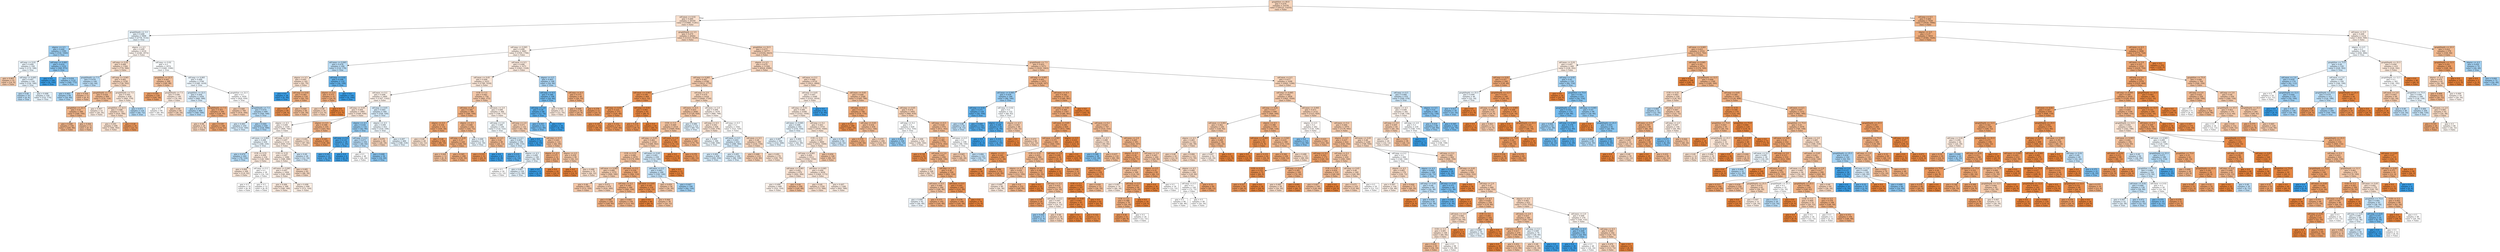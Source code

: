 digraph Tree {
node [shape=box, style="filled", color="black"] ;
0 [label="graphSize <= 40.0\ngini = 0.479\nsamples = 33378\nvalue = [20123, 13255]\nclass = False", fillcolor="#f6d4bb"] ;
1 [label="sdComm <= 0.02\ngini = 0.489\nsamples = 26350\nvalue = [15089, 11261]\nclass = False", fillcolor="#f8dfcd"] ;
0 -> 1 [labeldistance=2.5, labelangle=45, headlabel="True"] ;
2 [label="graphDepth <= 3.5\ngini = 0.498\nsamples = 5908\nvalue = [2776, 3132]\nclass = True", fillcolor="#e8f4fc"] ;
1 -> 2 ;
3 [label="nbproc <= 4.5\ngini = 0.444\nsamples = 1590\nvalue = [530, 1060]\nclass = True", fillcolor="#9ccef2"] ;
2 -> 3 ;
4 [label="sdComp <= 0.02\ngini = 0.499\nsamples = 358\nvalue = [170, 188]\nclass = True", fillcolor="#ecf6fd"] ;
3 -> 4 ;
5 [label="gini = 0.463\nsamples = 22\nvalue = [14, 8]\nclass = False", fillcolor="#f4c9aa"] ;
4 -> 5 ;
6 [label="sdComp <= 0.065\ngini = 0.497\nsamples = 336\nvalue = [156, 180]\nclass = True", fillcolor="#e5f2fc"] ;
4 -> 6 ;
7 [label="gini = 0.48\nsamples = 10\nvalue = [4, 6]\nclass = True", fillcolor="#bddef6"] ;
6 -> 7 ;
8 [label="gini = 0.498\nsamples = 326\nvalue = [152, 174]\nclass = True", fillcolor="#e6f3fc"] ;
6 -> 8 ;
9 [label="sdComp <= 0.065\ngini = 0.414\nsamples = 1232\nvalue = [360, 872]\nclass = True", fillcolor="#8bc5f0"] ;
3 -> 9 ;
10 [label="gini = 0.0\nsamples = 100\nvalue = [0, 100]\nclass = True", fillcolor="#399de5"] ;
9 -> 10 ;
11 [label="gini = 0.434\nsamples = 1132\nvalue = [360, 772]\nclass = True", fillcolor="#95cbf1"] ;
9 -> 11 ;
12 [label="nbproc <= 4.5\ngini = 0.499\nsamples = 4318\nvalue = [2246, 2072]\nclass = False", fillcolor="#fdf5f0"] ;
2 -> 12 ;
13 [label="sdComp <= 0.02\ngini = 0.488\nsamples = 1344\nvalue = [778, 566]\nclass = False", fillcolor="#f8ddc9"] ;
12 -> 13 ;
14 [label="graphDepth <= 7.5\ngini = 0.478\nsamples = 106\nvalue = [42, 64]\nclass = True", fillcolor="#bbddf6"] ;
13 -> 14 ;
15 [label="gini = 0.462\nsamples = 94\nvalue = [34, 60]\nclass = True", fillcolor="#a9d5f4"] ;
14 -> 15 ;
16 [label="gini = 0.444\nsamples = 12\nvalue = [8, 4]\nclass = False", fillcolor="#f2c09c"] ;
14 -> 16 ;
17 [label="sdComp <= 0.065\ngini = 0.482\nsamples = 1238\nvalue = [736, 502]\nclass = False", fillcolor="#f7d7c0"] ;
13 -> 17 ;
18 [label="graphDepth <= 7.5\ngini = 0.428\nsamples = 400\nvalue = [276, 124]\nclass = False", fillcolor="#f1ba92"] ;
17 -> 18 ;
19 [label="graphSize <= 22.5\ngini = 0.41\nsamples = 348\nvalue = [248, 100]\nclass = False", fillcolor="#efb489"] ;
18 -> 19 ;
20 [label="gini = 0.408\nsamples = 336\nvalue = [240, 96]\nclass = False", fillcolor="#efb388"] ;
19 -> 20 ;
21 [label="gini = 0.444\nsamples = 12\nvalue = [8, 4]\nclass = False", fillcolor="#f2c09c"] ;
19 -> 21 ;
22 [label="gini = 0.497\nsamples = 52\nvalue = [28, 24]\nclass = False", fillcolor="#fbede3"] ;
18 -> 22 ;
23 [label="graphDepth <= 7.5\ngini = 0.495\nsamples = 838\nvalue = [460, 378]\nclass = False", fillcolor="#fae9dc"] ;
17 -> 23 ;
24 [label="graphSize <= 22.5\ngini = 0.488\nsamples = 722\nvalue = [416, 306]\nclass = False", fillcolor="#f8decb"] ;
23 -> 24 ;
25 [label="gini = 0.491\nsamples = 696\nvalue = [394, 302]\nclass = False", fillcolor="#f9e2d1"] ;
24 -> 25 ;
26 [label="gini = 0.26\nsamples = 26\nvalue = [22, 4]\nclass = False", fillcolor="#ea985d"] ;
24 -> 26 ;
27 [label="gini = 0.471\nsamples = 116\nvalue = [44, 72]\nclass = True", fillcolor="#b2d9f5"] ;
23 -> 27 ;
28 [label="sdComp <= 0.02\ngini = 0.5\nsamples = 2974\nvalue = [1468, 1506]\nclass = True", fillcolor="#fafdfe"] ;
12 -> 28 ;
29 [label="graphSize <= 22.5\ngini = 0.441\nsamples = 268\nvalue = [180, 88]\nclass = False", fillcolor="#f2bf9a"] ;
28 -> 29 ;
30 [label="gini = 0.305\nsamples = 128\nvalue = [104, 24]\nclass = False", fillcolor="#eb9e67"] ;
29 -> 30 ;
31 [label="graphDepth <= 7.5\ngini = 0.496\nsamples = 140\nvalue = [76, 64]\nclass = False", fillcolor="#fbebe0"] ;
29 -> 31 ;
32 [label="gini = 0.5\nsamples = 80\nvalue = [40, 40]\nclass = False", fillcolor="#ffffff"] ;
31 -> 32 ;
33 [label="gini = 0.48\nsamples = 60\nvalue = [36, 24]\nclass = False", fillcolor="#f6d5bd"] ;
31 -> 33 ;
34 [label="sdComp <= 0.065\ngini = 0.499\nsamples = 2706\nvalue = [1288, 1418]\nclass = True", fillcolor="#edf6fd"] ;
28 -> 34 ;
35 [label="graphSize <= 22.5\ngini = 0.494\nsamples = 1056\nvalue = [468, 588]\nclass = True", fillcolor="#d7ebfa"] ;
34 -> 35 ;
36 [label="gini = 0.473\nsamples = 888\nvalue = [340, 548]\nclass = True", fillcolor="#b4daf5"] ;
35 -> 36 ;
37 [label="graphDepth <= 7.5\ngini = 0.363\nsamples = 168\nvalue = [128, 40]\nclass = False", fillcolor="#eda877"] ;
35 -> 37 ;
38 [label="gini = 0.48\nsamples = 20\nvalue = [12, 8]\nclass = False", fillcolor="#f6d5bd"] ;
37 -> 38 ;
39 [label="gini = 0.339\nsamples = 148\nvalue = [116, 32]\nclass = False", fillcolor="#eca470"] ;
37 -> 39 ;
40 [label="graphSize <= 22.5\ngini = 0.5\nsamples = 1650\nvalue = [820, 830]\nclass = True", fillcolor="#fdfeff"] ;
34 -> 40 ;
41 [label="gini = 0.468\nsamples = 760\nvalue = [476, 284]\nclass = False", fillcolor="#f5ccaf"] ;
40 -> 41 ;
42 [label="graphDepth <= 7.5\ngini = 0.474\nsamples = 890\nvalue = [344, 546]\nclass = True", fillcolor="#b6dbf5"] ;
40 -> 42 ;
43 [label="gini = 0.493\nsamples = 250\nvalue = [110, 140]\nclass = True", fillcolor="#d5eaf9"] ;
42 -> 43 ;
44 [label="gini = 0.464\nsamples = 640\nvalue = [234, 406]\nclass = True", fillcolor="#abd5f4"] ;
42 -> 44 ;
45 [label="graphDepth <= 3.5\ngini = 0.479\nsamples = 20442\nvalue = [12313, 8129]\nclass = False", fillcolor="#f6d4bc"] ;
1 -> 45 ;
46 [label="sdComp <= 0.065\ngini = 0.498\nsamples = 3665\nvalue = [1959, 1706]\nclass = False", fillcolor="#fcefe5"] ;
45 -> 46 ;
47 [label="sdComm <= 0.065\ngini = 0.478\nsamples = 294\nvalue = [116, 178]\nclass = True", fillcolor="#baddf6"] ;
46 -> 47 ;
48 [label="nbproc <= 4.5\ngini = 0.491\nsamples = 162\nvalue = [92, 70]\nclass = False", fillcolor="#f9e1d0"] ;
47 -> 48 ;
49 [label="gini = 0.0\nsamples = 38\nvalue = [0, 38]\nclass = True", fillcolor="#399de5"] ;
48 -> 49 ;
50 [label="sdComp <= 0.02\ngini = 0.383\nsamples = 124\nvalue = [92, 32]\nclass = False", fillcolor="#eead7e"] ;
48 -> 50 ;
51 [label="gini = 0.18\nsamples = 40\nvalue = [36, 4]\nclass = False", fillcolor="#e88f4f"] ;
50 -> 51 ;
52 [label="gini = 0.444\nsamples = 84\nvalue = [56, 28]\nclass = False", fillcolor="#f2c09c"] ;
50 -> 52 ;
53 [label="sdComp <= 0.02\ngini = 0.298\nsamples = 132\nvalue = [24, 108]\nclass = True", fillcolor="#65b3eb"] ;
47 -> 53 ;
54 [label="nbproc <= 4.5\ngini = 0.375\nsamples = 32\nvalue = [24, 8]\nclass = False", fillcolor="#eeab7b"] ;
53 -> 54 ;
55 [label="gini = 0.48\nsamples = 20\nvalue = [12, 8]\nclass = False", fillcolor="#f6d5bd"] ;
54 -> 55 ;
56 [label="gini = 0.0\nsamples = 12\nvalue = [12, 0]\nclass = False", fillcolor="#e58139"] ;
54 -> 56 ;
57 [label="gini = 0.0\nsamples = 100\nvalue = [0, 100]\nclass = True", fillcolor="#399de5"] ;
53 -> 57 ;
58 [label="sdComm <= 6.5\ngini = 0.496\nsamples = 3371\nvalue = [1843, 1528]\nclass = False", fillcolor="#fbe9dd"] ;
46 -> 58 ;
59 [label="sdComm <= 0.65\ngini = 0.494\nsamples = 3223\nvalue = [1789, 1434]\nclass = False", fillcolor="#fae6d8"] ;
58 -> 59 ;
60 [label="sdComm <= 0.2\ngini = 0.498\nsamples = 2469\nvalue = [1307, 1162]\nclass = False", fillcolor="#fcf1e9"] ;
59 -> 60 ;
61 [label="sdComp <= 0.65\ngini = 0.494\nsamples = 1885\nvalue = [1049, 836]\nclass = False", fillcolor="#fae5d7"] ;
60 -> 61 ;
62 [label="nbproc <= 4.5\ngini = 0.499\nsamples = 1550\nvalue = [806, 744]\nclass = False", fillcolor="#fdf5f0"] ;
61 -> 62 ;
63 [label="sdComm <= 0.065\ngini = 0.498\nsamples = 436\nvalue = [206, 230]\nclass = True", fillcolor="#eaf5fc"] ;
62 -> 63 ;
64 [label="gini = 0.474\nsamples = 202\nvalue = [78, 124]\nclass = True", fillcolor="#b6dbf5"] ;
63 -> 64 ;
65 [label="CCR <= 0.55\ngini = 0.496\nsamples = 234\nvalue = [128, 106]\nclass = False", fillcolor="#fbe9dd"] ;
63 -> 65 ;
66 [label="gini = 0.494\nsamples = 206\nvalue = [114, 92]\nclass = False", fillcolor="#fae7d9"] ;
65 -> 66 ;
67 [label="sdComp <= 0.2\ngini = 0.5\nsamples = 28\nvalue = [14, 14]\nclass = False", fillcolor="#ffffff"] ;
65 -> 67 ;
68 [label="gini = 0.5\nsamples = 16\nvalue = [8, 8]\nclass = False", fillcolor="#ffffff"] ;
67 -> 68 ;
69 [label="gini = 0.5\nsamples = 12\nvalue = [6, 6]\nclass = False", fillcolor="#ffffff"] ;
67 -> 69 ;
70 [label="sdComp <= 0.2\ngini = 0.497\nsamples = 1114\nvalue = [600, 514]\nclass = False", fillcolor="#fbede3"] ;
62 -> 70 ;
71 [label="CCR <= 0.55\ngini = 0.497\nsamples = 1086\nvalue = [588, 498]\nclass = False", fillcolor="#fbece1"] ;
70 -> 71 ;
72 [label="sdComm <= 0.065\ngini = 0.497\nsamples = 1004\nvalue = [540, 464]\nclass = False", fillcolor="#fbede3"] ;
71 -> 72 ;
73 [label="gini = 0.496\nsamples = 308\nvalue = [168, 140]\nclass = False", fillcolor="#fbeade"] ;
72 -> 73 ;
74 [label="gini = 0.498\nsamples = 696\nvalue = [372, 324]\nclass = False", fillcolor="#fcefe5"] ;
72 -> 74 ;
75 [label="gini = 0.485\nsamples = 82\nvalue = [48, 34]\nclass = False", fillcolor="#f7dac5"] ;
71 -> 75 ;
76 [label="gini = 0.49\nsamples = 28\nvalue = [12, 16]\nclass = True", fillcolor="#cee6f8"] ;
70 -> 76 ;
77 [label="nbproc <= 4.5\ngini = 0.398\nsamples = 335\nvalue = [243, 92]\nclass = False", fillcolor="#efb184"] ;
61 -> 77 ;
78 [label="gini = 0.491\nsamples = 153\nvalue = [87, 66]\nclass = False", fillcolor="#f9e1cf"] ;
77 -> 78 ;
79 [label="gini = 0.245\nsamples = 182\nvalue = [156, 26]\nclass = False", fillcolor="#e9965a"] ;
77 -> 79 ;
80 [label="sdComp <= 0.65\ngini = 0.493\nsamples = 584\nvalue = [258, 326]\nclass = True", fillcolor="#d6ebfa"] ;
60 -> 80 ;
81 [label="nbproc <= 4.5\ngini = 0.434\nsamples = 132\nvalue = [42, 90]\nclass = True", fillcolor="#95cbf1"] ;
80 -> 81 ;
82 [label="sdComp <= 0.2\ngini = 0.133\nsamples = 28\nvalue = [2, 26]\nclass = True", fillcolor="#48a5e7"] ;
81 -> 82 ;
83 [label="gini = 0.165\nsamples = 22\nvalue = [2, 20]\nclass = True", fillcolor="#4da7e8"] ;
82 -> 83 ;
84 [label="gini = 0.0\nsamples = 6\nvalue = [0, 6]\nclass = True", fillcolor="#399de5"] ;
82 -> 84 ;
85 [label="sdComp <= 0.2\ngini = 0.473\nsamples = 104\nvalue = [40, 64]\nclass = True", fillcolor="#b5daf5"] ;
81 -> 85 ;
86 [label="gini = 0.5\nsamples = 48\nvalue = [24, 24]\nclass = False", fillcolor="#ffffff"] ;
85 -> 86 ;
87 [label="gini = 0.408\nsamples = 56\nvalue = [16, 40]\nclass = True", fillcolor="#88c4ef"] ;
85 -> 87 ;
88 [label="nbproc <= 4.5\ngini = 0.499\nsamples = 452\nvalue = [216, 236]\nclass = True", fillcolor="#eef7fd"] ;
80 -> 88 ;
89 [label="gini = 0.476\nsamples = 46\nvalue = [28, 18]\nclass = False", fillcolor="#f6d2b8"] ;
88 -> 89 ;
90 [label="gini = 0.497\nsamples = 406\nvalue = [188, 218]\nclass = True", fillcolor="#e4f2fb"] ;
88 -> 90 ;
91 [label="CCR <= 5.5\ngini = 0.461\nsamples = 754\nvalue = [482, 272]\nclass = False", fillcolor="#f4c8a9"] ;
59 -> 91 ;
92 [label="sdComp <= 0.2\ngini = 0.384\nsamples = 386\nvalue = [286, 100]\nclass = False", fillcolor="#eead7e"] ;
91 -> 92 ;
93 [label="nbproc <= 4.5\ngini = 0.334\nsamples = 132\nvalue = [104, 28]\nclass = False", fillcolor="#eca36e"] ;
92 -> 93 ;
94 [label="gini = 0.49\nsamples = 28\nvalue = [16, 12]\nclass = False", fillcolor="#f8e0ce"] ;
93 -> 94 ;
95 [label="gini = 0.26\nsamples = 104\nvalue = [88, 16]\nclass = False", fillcolor="#ea985d"] ;
93 -> 95 ;
96 [label="nbproc <= 4.5\ngini = 0.406\nsamples = 254\nvalue = [182, 72]\nclass = False", fillcolor="#efb387"] ;
92 -> 96 ;
97 [label="sdComp <= 0.65\ngini = 0.37\nsamples = 220\nvalue = [166, 54]\nclass = False", fillcolor="#edaa79"] ;
96 -> 97 ;
98 [label="gini = 0.444\nsamples = 12\nvalue = [8, 4]\nclass = False", fillcolor="#f2c09c"] ;
97 -> 98 ;
99 [label="gini = 0.365\nsamples = 208\nvalue = [158, 50]\nclass = False", fillcolor="#eda978"] ;
97 -> 99 ;
100 [label="gini = 0.498\nsamples = 34\nvalue = [16, 18]\nclass = True", fillcolor="#e9f4fc"] ;
96 -> 100 ;
101 [label="sdComm <= 2.0\ngini = 0.498\nsamples = 368\nvalue = [196, 172]\nclass = False", fillcolor="#fcf0e7"] ;
91 -> 101 ;
102 [label="sdComp <= 2.0\ngini = 0.499\nsamples = 236\nvalue = [114, 122]\nclass = True", fillcolor="#f2f9fd"] ;
101 -> 102 ;
103 [label="nbproc <= 4.5\ngini = 0.42\nsamples = 40\nvalue = [28, 12]\nclass = False", fillcolor="#f0b78e"] ;
102 -> 103 ;
104 [label="gini = 0.219\nsamples = 32\nvalue = [28, 4]\nclass = False", fillcolor="#e99355"] ;
103 -> 104 ;
105 [label="gini = 0.0\nsamples = 8\nvalue = [0, 8]\nclass = True", fillcolor="#399de5"] ;
103 -> 105 ;
106 [label="sdComp <= 6.5\ngini = 0.493\nsamples = 196\nvalue = [86, 110]\nclass = True", fillcolor="#d4eaf9"] ;
102 -> 106 ;
107 [label="gini = 0.219\nsamples = 16\nvalue = [2, 14]\nclass = True", fillcolor="#55abe9"] ;
106 -> 107 ;
108 [label="nbproc <= 4.5\ngini = 0.498\nsamples = 180\nvalue = [84, 96]\nclass = True", fillcolor="#e6f3fc"] ;
106 -> 108 ;
109 [label="gini = 0.5\nsamples = 24\nvalue = [12, 12]\nclass = False", fillcolor="#ffffff"] ;
108 -> 109 ;
110 [label="gini = 0.497\nsamples = 156\nvalue = [72, 84]\nclass = True", fillcolor="#e3f1fb"] ;
108 -> 110 ;
111 [label="sdComp <= 2.0\ngini = 0.471\nsamples = 132\nvalue = [82, 50]\nclass = False", fillcolor="#f5ceb2"] ;
101 -> 111 ;
112 [label="gini = 0.0\nsamples = 10\nvalue = [0, 10]\nclass = True", fillcolor="#399de5"] ;
111 -> 112 ;
113 [label="sdComp <= 6.5\ngini = 0.441\nsamples = 122\nvalue = [82, 40]\nclass = False", fillcolor="#f2be9a"] ;
111 -> 113 ;
114 [label="nbproc <= 4.5\ngini = 0.375\nsamples = 32\nvalue = [24, 8]\nclass = False", fillcolor="#eeab7b"] ;
113 -> 114 ;
115 [label="gini = 0.0\nsamples = 8\nvalue = [0, 8]\nclass = True", fillcolor="#399de5"] ;
114 -> 115 ;
116 [label="gini = 0.0\nsamples = 24\nvalue = [24, 0]\nclass = False", fillcolor="#e58139"] ;
114 -> 116 ;
117 [label="nbproc <= 4.5\ngini = 0.458\nsamples = 90\nvalue = [58, 32]\nclass = False", fillcolor="#f3c7a6"] ;
113 -> 117 ;
118 [label="gini = 0.0\nsamples = 14\nvalue = [14, 0]\nclass = False", fillcolor="#e58139"] ;
117 -> 118 ;
119 [label="gini = 0.488\nsamples = 76\nvalue = [44, 32]\nclass = False", fillcolor="#f8ddc9"] ;
117 -> 119 ;
120 [label="nbproc <= 4.5\ngini = 0.463\nsamples = 148\nvalue = [54, 94]\nclass = True", fillcolor="#abd5f4"] ;
58 -> 120 ;
121 [label="sdComp <= 6.5\ngini = 0.346\nsamples = 108\nvalue = [24, 84]\nclass = True", fillcolor="#72b9ec"] ;
120 -> 121 ;
122 [label="sdComp <= 2.0\ngini = 0.24\nsamples = 86\nvalue = [12, 74]\nclass = True", fillcolor="#59ade9"] ;
121 -> 122 ;
123 [label="gini = 0.355\nsamples = 52\nvalue = [12, 40]\nclass = True", fillcolor="#74baed"] ;
122 -> 123 ;
124 [label="gini = 0.0\nsamples = 34\nvalue = [0, 34]\nclass = True", fillcolor="#399de5"] ;
122 -> 124 ;
125 [label="gini = 0.496\nsamples = 22\nvalue = [12, 10]\nclass = False", fillcolor="#fbeade"] ;
121 -> 125 ;
126 [label="sdComp <= 6.5\ngini = 0.375\nsamples = 40\nvalue = [30, 10]\nclass = False", fillcolor="#eeab7b"] ;
120 -> 126 ;
127 [label="gini = 0.408\nsamples = 28\nvalue = [20, 8]\nclass = False", fillcolor="#efb388"] ;
126 -> 127 ;
128 [label="gini = 0.278\nsamples = 12\nvalue = [10, 2]\nclass = False", fillcolor="#ea9a61"] ;
126 -> 128 ;
129 [label="graphSize <= 22.5\ngini = 0.473\nsamples = 16777\nvalue = [10354, 6423]\nclass = False", fillcolor="#f5cfb4"] ;
45 -> 129 ;
130 [label="nbproc <= 4.5\ngini = 0.479\nsamples = 11504\nvalue = [6924, 4580]\nclass = False", fillcolor="#f6d4bc"] ;
129 -> 130 ;
131 [label="sdComp <= 0.065\ngini = 0.467\nsamples = 4788\nvalue = [3012, 1776]\nclass = False", fillcolor="#f4cbae"] ;
130 -> 131 ;
132 [label="sdComm <= 0.065\ngini = 0.199\nsamples = 464\nvalue = [412, 52]\nclass = False", fillcolor="#e89152"] ;
131 -> 132 ;
133 [label="sdComp <= 0.02\ngini = 0.225\nsamples = 372\nvalue = [324, 48]\nclass = False", fillcolor="#e99456"] ;
132 -> 133 ;
134 [label="gini = 0.145\nsamples = 102\nvalue = [94, 8]\nclass = False", fillcolor="#e78c4a"] ;
133 -> 134 ;
135 [label="gini = 0.252\nsamples = 270\nvalue = [230, 40]\nclass = False", fillcolor="#ea975b"] ;
133 -> 135 ;
136 [label="sdComp <= 0.02\ngini = 0.083\nsamples = 92\nvalue = [88, 4]\nclass = False", fillcolor="#e68742"] ;
132 -> 136 ;
137 [label="gini = 0.219\nsamples = 32\nvalue = [28, 4]\nclass = False", fillcolor="#e99355"] ;
136 -> 137 ;
138 [label="gini = 0.0\nsamples = 60\nvalue = [60, 0]\nclass = False", fillcolor="#e58139"] ;
136 -> 138 ;
139 [label="sdComp <= 2.0\ngini = 0.479\nsamples = 4324\nvalue = [2600, 1724]\nclass = False", fillcolor="#f6d5bc"] ;
131 -> 139 ;
140 [label="sdComm <= 6.5\ngini = 0.455\nsamples = 2646\nvalue = [1720, 926]\nclass = False", fillcolor="#f3c5a4"] ;
139 -> 140 ;
141 [label="CCR <= 5.5\ngini = 0.449\nsamples = 2514\nvalue = [1660, 854]\nclass = False", fillcolor="#f2c29f"] ;
140 -> 141 ;
142 [label="sdComp <= 0.65\ngini = 0.462\nsamples = 2328\nvalue = [1486, 842]\nclass = False", fillcolor="#f4c8a9"] ;
141 -> 142 ;
143 [label="CCR <= 0.55\ngini = 0.446\nsamples = 2070\nvalue = [1374, 696]\nclass = False", fillcolor="#f2c19d"] ;
142 -> 143 ;
144 [label="sdComm <= 0.065\ngini = 0.466\nsamples = 1570\nvalue = [990, 580]\nclass = False", fillcolor="#f4cbad"] ;
143 -> 144 ;
145 [label="gini = 0.46\nsamples = 892\nvalue = [572, 320]\nclass = False", fillcolor="#f4c7a8"] ;
144 -> 145 ;
146 [label="gini = 0.473\nsamples = 678\nvalue = [418, 260]\nclass = False", fillcolor="#f5cfb4"] ;
144 -> 146 ;
147 [label="sdComm <= 0.2\ngini = 0.356\nsamples = 500\nvalue = [384, 116]\nclass = False", fillcolor="#eda775"] ;
143 -> 147 ;
148 [label="sdComp <= 0.2\ngini = 0.395\nsamples = 384\nvalue = [280, 104]\nclass = False", fillcolor="#efb083"] ;
147 -> 148 ;
149 [label="gini = 0.388\nsamples = 228\nvalue = [168, 60]\nclass = False", fillcolor="#eeae80"] ;
148 -> 149 ;
150 [label="gini = 0.405\nsamples = 156\nvalue = [112, 44]\nclass = False", fillcolor="#efb287"] ;
148 -> 150 ;
151 [label="sdComm <= 0.65\ngini = 0.185\nsamples = 116\nvalue = [104, 12]\nclass = False", fillcolor="#e89050"] ;
147 -> 151 ;
152 [label="gini = 0.0\nsamples = 80\nvalue = [80, 0]\nclass = False", fillcolor="#e58139"] ;
151 -> 152 ;
153 [label="gini = 0.444\nsamples = 36\nvalue = [24, 12]\nclass = False", fillcolor="#f2c09c"] ;
151 -> 153 ;
154 [label="sdComm <= 0.65\ngini = 0.491\nsamples = 258\nvalue = [112, 146]\nclass = True", fillcolor="#d1e8f9"] ;
142 -> 154 ;
155 [label="sdComm <= 0.2\ngini = 0.483\nsamples = 246\nvalue = [100, 146]\nclass = True", fillcolor="#c1e0f7"] ;
154 -> 155 ;
156 [label="gini = 0.459\nsamples = 56\nvalue = [36, 20]\nclass = False", fillcolor="#f3c7a7"] ;
155 -> 156 ;
157 [label="gini = 0.447\nsamples = 190\nvalue = [64, 126]\nclass = True", fillcolor="#9ecff2"] ;
155 -> 157 ;
158 [label="gini = 0.0\nsamples = 12\nvalue = [12, 0]\nclass = False", fillcolor="#e58139"] ;
154 -> 158 ;
159 [label="sdComm <= 2.0\ngini = 0.121\nsamples = 186\nvalue = [174, 12]\nclass = False", fillcolor="#e78a47"] ;
141 -> 159 ;
160 [label="gini = 0.0\nsamples = 114\nvalue = [114, 0]\nclass = False", fillcolor="#e58139"] ;
159 -> 160 ;
161 [label="gini = 0.278\nsamples = 72\nvalue = [60, 12]\nclass = False", fillcolor="#ea9a61"] ;
159 -> 161 ;
162 [label="gini = 0.496\nsamples = 132\nvalue = [60, 72]\nclass = True", fillcolor="#deeffb"] ;
140 -> 162 ;
163 [label="sdComm <= 2.0\ngini = 0.499\nsamples = 1678\nvalue = [880, 798]\nclass = False", fillcolor="#fdf3ed"] ;
139 -> 163 ;
164 [label="sdComp <= 6.5\ngini = 0.492\nsamples = 636\nvalue = [358, 278]\nclass = False", fillcolor="#f9e3d3"] ;
163 -> 164 ;
165 [label="gini = 0.413\nsamples = 240\nvalue = [170, 70]\nclass = False", fillcolor="#f0b58b"] ;
164 -> 165 ;
166 [label="gini = 0.499\nsamples = 396\nvalue = [188, 208]\nclass = True", fillcolor="#ecf6fc"] ;
164 -> 166 ;
167 [label="sdComp <= 6.5\ngini = 0.5\nsamples = 1042\nvalue = [522, 520]\nclass = False", fillcolor="#fffffe"] ;
163 -> 167 ;
168 [label="sdComm <= 6.5\ngini = 0.493\nsamples = 652\nvalue = [288, 364]\nclass = True", fillcolor="#d6ebfa"] ;
167 -> 168 ;
169 [label="gini = 0.492\nsamples = 456\nvalue = [200, 256]\nclass = True", fillcolor="#d4eaf9"] ;
168 -> 169 ;
170 [label="gini = 0.495\nsamples = 196\nvalue = [88, 108]\nclass = True", fillcolor="#daedfa"] ;
168 -> 170 ;
171 [label="sdComm <= 6.5\ngini = 0.48\nsamples = 390\nvalue = [234, 156]\nclass = False", fillcolor="#f6d5bd"] ;
167 -> 171 ;
172 [label="gini = 0.468\nsamples = 214\nvalue = [134, 80]\nclass = False", fillcolor="#f5ccaf"] ;
171 -> 172 ;
173 [label="gini = 0.491\nsamples = 176\nvalue = [100, 76]\nclass = False", fillcolor="#f9e1cf"] ;
171 -> 173 ;
174 [label="sdComm <= 0.2\ngini = 0.486\nsamples = 6716\nvalue = [3912, 2804]\nclass = False", fillcolor="#f8dbc7"] ;
130 -> 174 ;
175 [label="sdComp <= 0.65\ngini = 0.497\nsamples = 4368\nvalue = [2352, 2016]\nclass = False", fillcolor="#fbede3"] ;
174 -> 175 ;
176 [label="sdComp <= 0.02\ngini = 0.496\nsamples = 4308\nvalue = [2352, 1956]\nclass = False", fillcolor="#fbeade"] ;
175 -> 176 ;
177 [label="sdComm <= 0.065\ngini = 0.498\nsamples = 592\nvalue = [276, 316]\nclass = True", fillcolor="#e6f3fc"] ;
176 -> 177 ;
178 [label="gini = 0.497\nsamples = 500\nvalue = [232, 268]\nclass = True", fillcolor="#e4f2fc"] ;
177 -> 178 ;
179 [label="gini = 0.499\nsamples = 92\nvalue = [44, 48]\nclass = True", fillcolor="#eff7fd"] ;
177 -> 179 ;
180 [label="sdComp <= 0.2\ngini = 0.493\nsamples = 3716\nvalue = [2076, 1640]\nclass = False", fillcolor="#fae5d5"] ;
176 -> 180 ;
181 [label="CCR <= 0.55\ngini = 0.493\nsamples = 3660\nvalue = [2052, 1608]\nclass = False", fillcolor="#f9e4d4"] ;
180 -> 181 ;
182 [label="sdComp <= 0.065\ngini = 0.494\nsamples = 3512\nvalue = [1956, 1556]\nclass = False", fillcolor="#fae5d7"] ;
181 -> 182 ;
183 [label="sdComm <= 0.065\ngini = 0.492\nsamples = 876\nvalue = [492, 384]\nclass = False", fillcolor="#f9e3d4"] ;
182 -> 183 ;
184 [label="gini = 0.499\nsamples = 668\nvalue = [352, 316]\nclass = False", fillcolor="#fcf2eb"] ;
183 -> 184 ;
185 [label="gini = 0.44\nsamples = 208\nvalue = [140, 68]\nclass = False", fillcolor="#f2be99"] ;
183 -> 185 ;
186 [label="sdComm <= 0.065\ngini = 0.494\nsamples = 2636\nvalue = [1464, 1172]\nclass = False", fillcolor="#fae6d8"] ;
182 -> 186 ;
187 [label="gini = 0.49\nsamples = 1356\nvalue = [772, 584]\nclass = False", fillcolor="#f9e0cf"] ;
186 -> 187 ;
188 [label="gini = 0.497\nsamples = 1280\nvalue = [692, 588]\nclass = False", fillcolor="#fbece1"] ;
186 -> 188 ;
189 [label="gini = 0.456\nsamples = 148\nvalue = [96, 52]\nclass = False", fillcolor="#f3c5a4"] ;
181 -> 189 ;
190 [label="gini = 0.49\nsamples = 56\nvalue = [24, 32]\nclass = True", fillcolor="#cee6f8"] ;
180 -> 190 ;
191 [label="gini = 0.0\nsamples = 60\nvalue = [0, 60]\nclass = True", fillcolor="#399de5"] ;
175 -> 191 ;
192 [label="sdComm <= 0.65\ngini = 0.446\nsamples = 2348\nvalue = [1560, 788]\nclass = False", fillcolor="#f2c19d"] ;
174 -> 192 ;
193 [label="sdComp <= 0.2\ngini = 0.352\nsamples = 746\nvalue = [576, 170]\nclass = False", fillcolor="#eda673"] ;
192 -> 193 ;
194 [label="gini = 0.153\nsamples = 288\nvalue = [264, 24]\nclass = False", fillcolor="#e78c4b"] ;
193 -> 194 ;
195 [label="sdComp <= 0.65\ngini = 0.434\nsamples = 458\nvalue = [312, 146]\nclass = False", fillcolor="#f1bc96"] ;
193 -> 195 ;
196 [label="gini = 0.379\nsamples = 252\nvalue = [188, 64]\nclass = False", fillcolor="#eeac7c"] ;
195 -> 196 ;
197 [label="gini = 0.479\nsamples = 206\nvalue = [124, 82]\nclass = False", fillcolor="#f6d4bc"] ;
195 -> 197 ;
198 [label="sdComp <= 0.65\ngini = 0.474\nsamples = 1602\nvalue = [984, 618]\nclass = False", fillcolor="#f5d0b5"] ;
192 -> 198 ;
199 [label="sdComp <= 0.2\ngini = 0.5\nsamples = 628\nvalue = [312, 316]\nclass = True", fillcolor="#fcfeff"] ;
198 -> 199 ;
200 [label="gini = 0.426\nsamples = 104\nvalue = [32, 72]\nclass = True", fillcolor="#91c9f1"] ;
199 -> 200 ;
201 [label="gini = 0.498\nsamples = 524\nvalue = [280, 244]\nclass = False", fillcolor="#fcefe6"] ;
199 -> 201 ;
202 [label="sdComp <= 6.5\ngini = 0.428\nsamples = 974\nvalue = [672, 302]\nclass = False", fillcolor="#f1ba92"] ;
198 -> 202 ;
203 [label="CCR <= 5.5\ngini = 0.385\nsamples = 776\nvalue = [574, 202]\nclass = False", fillcolor="#eead7f"] ;
202 -> 203 ;
204 [label="gini = 0.136\nsamples = 82\nvalue = [76, 6]\nclass = False", fillcolor="#e78b49"] ;
203 -> 204 ;
205 [label="sdComm <= 2.0\ngini = 0.405\nsamples = 694\nvalue = [498, 196]\nclass = False", fillcolor="#efb387"] ;
203 -> 205 ;
206 [label="gini = 0.49\nsamples = 168\nvalue = [96, 72]\nclass = False", fillcolor="#f8e0ce"] ;
205 -> 206 ;
207 [label="sdComp <= 2.0\ngini = 0.36\nsamples = 526\nvalue = [402, 124]\nclass = False", fillcolor="#eda876"] ;
205 -> 207 ;
208 [label="sdComm <= 6.5\ngini = 0.448\nsamples = 284\nvalue = [188, 96]\nclass = False", fillcolor="#f2c19e"] ;
207 -> 208 ;
209 [label="gini = 0.499\nsamples = 92\nvalue = [44, 48]\nclass = True", fillcolor="#eff7fd"] ;
208 -> 209 ;
210 [label="gini = 0.375\nsamples = 192\nvalue = [144, 48]\nclass = False", fillcolor="#eeab7b"] ;
208 -> 210 ;
211 [label="sdComm <= 6.5\ngini = 0.205\nsamples = 242\nvalue = [214, 28]\nclass = False", fillcolor="#e89153"] ;
207 -> 211 ;
212 [label="gini = 0.278\nsamples = 168\nvalue = [140, 28]\nclass = False", fillcolor="#ea9a61"] ;
211 -> 212 ;
213 [label="gini = 0.0\nsamples = 74\nvalue = [74, 0]\nclass = False", fillcolor="#e58139"] ;
211 -> 213 ;
214 [label="sdComm <= 6.5\ngini = 0.5\nsamples = 198\nvalue = [98, 100]\nclass = True", fillcolor="#fbfdfe"] ;
202 -> 214 ;
215 [label="gini = 0.465\nsamples = 76\nvalue = [48, 28]\nclass = False", fillcolor="#f4caac"] ;
214 -> 215 ;
216 [label="gini = 0.484\nsamples = 122\nvalue = [50, 72]\nclass = True", fillcolor="#c2e1f7"] ;
214 -> 216 ;
217 [label="graphDepth <= 7.5\ngini = 0.455\nsamples = 5273\nvalue = [3430, 1843]\nclass = False", fillcolor="#f3c5a3"] ;
129 -> 217 ;
218 [label="sdComp <= 0.065\ngini = 0.401\nsamples = 1975\nvalue = [1428, 547]\nclass = False", fillcolor="#efb185"] ;
217 -> 218 ;
219 [label="sdComm <= 0.065\ngini = 0.439\nsamples = 246\nvalue = [80, 166]\nclass = True", fillcolor="#98ccf2"] ;
218 -> 219 ;
220 [label="sdComp <= 0.02\ngini = 0.271\nsamples = 124\nvalue = [20, 104]\nclass = True", fillcolor="#5fb0ea"] ;
219 -> 220 ;
221 [label="gini = 0.48\nsamples = 20\nvalue = [8, 12]\nclass = True", fillcolor="#bddef6"] ;
220 -> 221 ;
222 [label="gini = 0.204\nsamples = 104\nvalue = [12, 92]\nclass = True", fillcolor="#53aae8"] ;
220 -> 222 ;
223 [label="sdComp <= 0.02\ngini = 0.5\nsamples = 122\nvalue = [60, 62]\nclass = True", fillcolor="#f9fcfe"] ;
219 -> 223 ;
224 [label="nbproc <= 4.5\ngini = 0.208\nsamples = 34\nvalue = [4, 30]\nclass = True", fillcolor="#53aae8"] ;
223 -> 224 ;
225 [label="gini = 0.0\nsamples = 2\nvalue = [0, 2]\nclass = True", fillcolor="#399de5"] ;
224 -> 225 ;
226 [label="gini = 0.219\nsamples = 32\nvalue = [4, 28]\nclass = True", fillcolor="#55abe9"] ;
224 -> 226 ;
227 [label="nbproc <= 4.5\ngini = 0.463\nsamples = 88\nvalue = [56, 32]\nclass = False", fillcolor="#f4c9aa"] ;
223 -> 227 ;
228 [label="gini = 0.0\nsamples = 4\nvalue = [4, 0]\nclass = False", fillcolor="#e58139"] ;
227 -> 228 ;
229 [label="gini = 0.472\nsamples = 84\nvalue = [52, 32]\nclass = False", fillcolor="#f5cfb3"] ;
227 -> 229 ;
230 [label="sdComm <= 6.5\ngini = 0.344\nsamples = 1729\nvalue = [1348, 381]\nclass = False", fillcolor="#eca571"] ;
218 -> 230 ;
231 [label="sdComp <= 0.65\ngini = 0.368\nsamples = 1567\nvalue = [1186, 381]\nclass = False", fillcolor="#eda979"] ;
230 -> 231 ;
232 [label="sdComm <= 0.65\ngini = 0.296\nsamples = 820\nvalue = [672, 148]\nclass = False", fillcolor="#eb9d65"] ;
231 -> 232 ;
233 [label="sdComm <= 0.065\ngini = 0.372\nsamples = 584\nvalue = [440, 144]\nclass = False", fillcolor="#eeaa7a"] ;
232 -> 233 ;
234 [label="nbproc <= 4.5\ngini = 0.241\nsamples = 200\nvalue = [172, 28]\nclass = False", fillcolor="#e99659"] ;
233 -> 234 ;
235 [label="gini = 0.08\nsamples = 48\nvalue = [46, 2]\nclass = False", fillcolor="#e68642"] ;
234 -> 235 ;
236 [label="gini = 0.284\nsamples = 152\nvalue = [126, 26]\nclass = False", fillcolor="#ea9b62"] ;
234 -> 236 ;
237 [label="CCR <= 0.55\ngini = 0.422\nsamples = 384\nvalue = [268, 116]\nclass = False", fillcolor="#f0b88f"] ;
233 -> 237 ;
238 [label="nbproc <= 4.5\ngini = 0.436\nsamples = 312\nvalue = [212, 100]\nclass = False", fillcolor="#f1bc96"] ;
237 -> 238 ;
239 [label="gini = 0.495\nsamples = 80\nvalue = [44, 36]\nclass = False", fillcolor="#fae8db"] ;
238 -> 239 ;
240 [label="gini = 0.4\nsamples = 232\nvalue = [168, 64]\nclass = False", fillcolor="#efb184"] ;
238 -> 240 ;
241 [label="nbproc <= 4.5\ngini = 0.346\nsamples = 72\nvalue = [56, 16]\nclass = False", fillcolor="#eca572"] ;
237 -> 241 ;
242 [label="gini = 0.0\nsamples = 22\nvalue = [22, 0]\nclass = False", fillcolor="#e58139"] ;
241 -> 242 ;
243 [label="sdComp <= 0.2\ngini = 0.435\nsamples = 50\nvalue = [34, 16]\nclass = False", fillcolor="#f1bc96"] ;
241 -> 243 ;
244 [label="gini = 0.278\nsamples = 24\nvalue = [20, 4]\nclass = False", fillcolor="#ea9a61"] ;
243 -> 244 ;
245 [label="sdComm <= 0.2\ngini = 0.497\nsamples = 26\nvalue = [14, 12]\nclass = False", fillcolor="#fbede3"] ;
243 -> 245 ;
246 [label="gini = 0.444\nsamples = 6\nvalue = [2, 4]\nclass = True", fillcolor="#9ccef2"] ;
245 -> 246 ;
247 [label="gini = 0.48\nsamples = 20\nvalue = [12, 8]\nclass = False", fillcolor="#f6d5bd"] ;
245 -> 247 ;
248 [label="nbproc <= 4.5\ngini = 0.033\nsamples = 236\nvalue = [232, 4]\nclass = False", fillcolor="#e5833c"] ;
232 -> 248 ;
249 [label="sdComp <= 0.2\ngini = 0.208\nsamples = 34\nvalue = [30, 4]\nclass = False", fillcolor="#e89253"] ;
248 -> 249 ;
250 [label="gini = 0.0\nsamples = 12\nvalue = [12, 0]\nclass = False", fillcolor="#e58139"] ;
249 -> 250 ;
251 [label="gini = 0.298\nsamples = 22\nvalue = [18, 4]\nclass = False", fillcolor="#eb9d65"] ;
249 -> 251 ;
252 [label="gini = 0.0\nsamples = 202\nvalue = [202, 0]\nclass = False", fillcolor="#e58139"] ;
248 -> 252 ;
253 [label="sdComm <= 0.2\ngini = 0.429\nsamples = 747\nvalue = [514, 233]\nclass = False", fillcolor="#f1ba93"] ;
231 -> 253 ;
254 [label="nbproc <= 4.5\ngini = 0.488\nsamples = 156\nvalue = [90, 66]\nclass = False", fillcolor="#f8ddca"] ;
253 -> 254 ;
255 [label="gini = 0.388\nsamples = 38\nvalue = [10, 28]\nclass = True", fillcolor="#80c0ee"] ;
254 -> 255 ;
256 [label="gini = 0.437\nsamples = 118\nvalue = [80, 38]\nclass = False", fillcolor="#f1bd97"] ;
254 -> 256 ;
257 [label="sdComm <= 2.0\ngini = 0.405\nsamples = 591\nvalue = [424, 167]\nclass = False", fillcolor="#efb387"] ;
253 -> 257 ;
258 [label="nbproc <= 4.5\ngini = 0.34\nsamples = 327\nvalue = [256, 71]\nclass = False", fillcolor="#eca470"] ;
257 -> 258 ;
259 [label="sdComp <= 6.5\ngini = 0.191\nsamples = 159\nvalue = [142, 17]\nclass = False", fillcolor="#e89051"] ;
258 -> 259 ;
260 [label="CCR <= 5.5\ngini = 0.019\nsamples = 107\nvalue = [106, 1]\nclass = False", fillcolor="#e5823b"] ;
259 -> 260 ;
261 [label="sdComm <= 0.65\ngini = 0.043\nsamples = 45\nvalue = [44, 1]\nclass = False", fillcolor="#e6843d"] ;
260 -> 261 ;
262 [label="gini = 0.0\nsamples = 32\nvalue = [32, 0]\nclass = False", fillcolor="#e58139"] ;
261 -> 262 ;
263 [label="gini = 0.142\nsamples = 13\nvalue = [12, 1]\nclass = False", fillcolor="#e78c49"] ;
261 -> 263 ;
264 [label="gini = 0.0\nsamples = 62\nvalue = [62, 0]\nclass = False", fillcolor="#e58139"] ;
260 -> 264 ;
265 [label="gini = 0.426\nsamples = 52\nvalue = [36, 16]\nclass = False", fillcolor="#f1b991"] ;
259 -> 265 ;
266 [label="sdComm <= 0.65\ngini = 0.436\nsamples = 168\nvalue = [114, 54]\nclass = False", fillcolor="#f1bd97"] ;
258 -> 266 ;
267 [label="gini = 0.497\nsamples = 74\nvalue = [40, 34]\nclass = False", fillcolor="#fbece1"] ;
266 -> 267 ;
268 [label="sdComp <= 6.5\ngini = 0.335\nsamples = 94\nvalue = [74, 20]\nclass = False", fillcolor="#eca36f"] ;
266 -> 268 ;
269 [label="CCR <= 5.5\ngini = 0.388\nsamples = 76\nvalue = [56, 20]\nclass = False", fillcolor="#eeae80"] ;
268 -> 269 ;
270 [label="gini = 0.26\nsamples = 52\nvalue = [44, 8]\nclass = False", fillcolor="#ea985d"] ;
269 -> 270 ;
271 [label="gini = 0.5\nsamples = 24\nvalue = [12, 12]\nclass = False", fillcolor="#ffffff"] ;
269 -> 271 ;
272 [label="gini = 0.0\nsamples = 18\nvalue = [18, 0]\nclass = False", fillcolor="#e58139"] ;
268 -> 272 ;
273 [label="sdComp <= 2.0\ngini = 0.463\nsamples = 264\nvalue = [168, 96]\nclass = False", fillcolor="#f4c9aa"] ;
257 -> 273 ;
274 [label="nbproc <= 4.5\ngini = 0.32\nsamples = 60\nvalue = [48, 12]\nclass = False", fillcolor="#eca06a"] ;
273 -> 274 ;
275 [label="gini = 0.0\nsamples = 36\nvalue = [36, 0]\nclass = False", fillcolor="#e58139"] ;
274 -> 275 ;
276 [label="gini = 0.5\nsamples = 24\nvalue = [12, 12]\nclass = False", fillcolor="#ffffff"] ;
274 -> 276 ;
277 [label="nbproc <= 4.5\ngini = 0.484\nsamples = 204\nvalue = [120, 84]\nclass = False", fillcolor="#f7d9c4"] ;
273 -> 277 ;
278 [label="sdComp <= 6.5\ngini = 0.5\nsamples = 144\nvalue = [72, 72]\nclass = False", fillcolor="#ffffff"] ;
277 -> 278 ;
279 [label="gini = 0.5\nsamples = 96\nvalue = [48, 48]\nclass = False", fillcolor="#ffffff"] ;
278 -> 279 ;
280 [label="gini = 0.5\nsamples = 48\nvalue = [24, 24]\nclass = False", fillcolor="#ffffff"] ;
278 -> 280 ;
281 [label="gini = 0.32\nsamples = 60\nvalue = [48, 12]\nclass = False", fillcolor="#eca06a"] ;
277 -> 281 ;
282 [label="gini = 0.0\nsamples = 162\nvalue = [162, 0]\nclass = False", fillcolor="#e58139"] ;
230 -> 282 ;
283 [label="sdComm <= 6.5\ngini = 0.477\nsamples = 3298\nvalue = [2002, 1296]\nclass = False", fillcolor="#f6d3b9"] ;
217 -> 283 ;
284 [label="sdComp <= 0.065\ngini = 0.462\nsamples = 2828\nvalue = [1802, 1026]\nclass = False", fillcolor="#f4c9aa"] ;
283 -> 284 ;
285 [label="sdComp <= 0.02\ngini = 0.417\nsamples = 696\nvalue = [490, 206]\nclass = False", fillcolor="#f0b68c"] ;
284 -> 285 ;
286 [label="sdComm <= 0.065\ngini = 0.462\nsamples = 226\nvalue = [144, 82]\nclass = False", fillcolor="#f4c9aa"] ;
285 -> 286 ;
287 [label="nbproc <= 4.5\ngini = 0.483\nsamples = 142\nvalue = [84, 58]\nclass = False", fillcolor="#f7d8c2"] ;
286 -> 287 ;
288 [label="gini = 0.48\nsamples = 20\nvalue = [12, 8]\nclass = False", fillcolor="#f6d5bd"] ;
287 -> 288 ;
289 [label="gini = 0.484\nsamples = 122\nvalue = [72, 50]\nclass = False", fillcolor="#f7d8c2"] ;
287 -> 289 ;
290 [label="nbproc <= 4.5\ngini = 0.408\nsamples = 84\nvalue = [60, 24]\nclass = False", fillcolor="#efb388"] ;
286 -> 290 ;
291 [label="gini = 0.497\nsamples = 52\nvalue = [28, 24]\nclass = False", fillcolor="#fbede3"] ;
290 -> 291 ;
292 [label="gini = 0.0\nsamples = 32\nvalue = [32, 0]\nclass = False", fillcolor="#e58139"] ;
290 -> 292 ;
293 [label="nbproc <= 4.5\ngini = 0.388\nsamples = 470\nvalue = [346, 124]\nclass = False", fillcolor="#eeae80"] ;
285 -> 293 ;
294 [label="sdComm <= 0.065\ngini = 0.176\nsamples = 82\nvalue = [74, 8]\nclass = False", fillcolor="#e88f4e"] ;
293 -> 294 ;
295 [label="gini = 0.0\nsamples = 18\nvalue = [18, 0]\nclass = False", fillcolor="#e58139"] ;
294 -> 295 ;
296 [label="gini = 0.219\nsamples = 64\nvalue = [56, 8]\nclass = False", fillcolor="#e99355"] ;
294 -> 296 ;
297 [label="sdComm <= 0.065\ngini = 0.419\nsamples = 388\nvalue = [272, 116]\nclass = False", fillcolor="#f0b78d"] ;
293 -> 297 ;
298 [label="gini = 0.344\nsamples = 236\nvalue = [184, 52]\nclass = False", fillcolor="#eca571"] ;
297 -> 298 ;
299 [label="gini = 0.488\nsamples = 152\nvalue = [88, 64]\nclass = False", fillcolor="#f8ddc9"] ;
297 -> 299 ;
300 [label="sdComm <= 0.065\ngini = 0.473\nsamples = 2132\nvalue = [1312, 820]\nclass = False", fillcolor="#f5d0b5"] ;
284 -> 300 ;
301 [label="nbproc <= 4.5\ngini = 0.5\nsamples = 262\nvalue = [134, 128]\nclass = False", fillcolor="#fef9f6"] ;
300 -> 301 ;
302 [label="gini = 0.4\nsamples = 116\nvalue = [32, 84]\nclass = True", fillcolor="#84c2ef"] ;
301 -> 302 ;
303 [label="gini = 0.421\nsamples = 146\nvalue = [102, 44]\nclass = False", fillcolor="#f0b78e"] ;
301 -> 303 ;
304 [label="sdComm <= 0.2\ngini = 0.466\nsamples = 1870\nvalue = [1178, 692]\nclass = False", fillcolor="#f4cbad"] ;
300 -> 304 ;
305 [label="nbproc <= 4.5\ngini = 0.427\nsamples = 622\nvalue = [430, 192]\nclass = False", fillcolor="#f1b991"] ;
304 -> 305 ;
306 [label="sdComp <= 0.2\ngini = 0.303\nsamples = 172\nvalue = [140, 32]\nclass = False", fillcolor="#eb9e66"] ;
305 -> 306 ;
307 [label="CCR <= 0.55\ngini = 0.153\nsamples = 72\nvalue = [66, 6]\nclass = False", fillcolor="#e78c4b"] ;
306 -> 307 ;
308 [label="gini = 0.227\nsamples = 46\nvalue = [40, 6]\nclass = False", fillcolor="#e99457"] ;
307 -> 308 ;
309 [label="gini = 0.0\nsamples = 26\nvalue = [26, 0]\nclass = False", fillcolor="#e58139"] ;
307 -> 309 ;
310 [label="sdComp <= 0.65\ngini = 0.385\nsamples = 100\nvalue = [74, 26]\nclass = False", fillcolor="#eead7f"] ;
306 -> 310 ;
311 [label="gini = 0.485\nsamples = 58\nvalue = [34, 24]\nclass = False", fillcolor="#f7dac5"] ;
310 -> 311 ;
312 [label="gini = 0.091\nsamples = 42\nvalue = [40, 2]\nclass = False", fillcolor="#e68743"] ;
310 -> 312 ;
313 [label="sdComp <= 0.2\ngini = 0.458\nsamples = 450\nvalue = [290, 160]\nclass = False", fillcolor="#f3c7a6"] ;
305 -> 313 ;
314 [label="CCR <= 0.55\ngini = 0.424\nsamples = 210\nvalue = [146, 64]\nclass = False", fillcolor="#f0b890"] ;
313 -> 314 ;
315 [label="gini = 0.447\nsamples = 190\nvalue = [126, 64]\nclass = False", fillcolor="#f2c19e"] ;
314 -> 315 ;
316 [label="gini = 0.0\nsamples = 20\nvalue = [20, 0]\nclass = False", fillcolor="#e58139"] ;
314 -> 316 ;
317 [label="sdComp <= 0.65\ngini = 0.48\nsamples = 240\nvalue = [144, 96]\nclass = False", fillcolor="#f6d5bd"] ;
313 -> 317 ;
318 [label="gini = 0.475\nsamples = 216\nvalue = [132, 84]\nclass = False", fillcolor="#f6d1b7"] ;
317 -> 318 ;
319 [label="gini = 0.5\nsamples = 24\nvalue = [12, 12]\nclass = False", fillcolor="#ffffff"] ;
317 -> 319 ;
320 [label="sdComm <= 0.65\ngini = 0.48\nsamples = 1248\nvalue = [748, 500]\nclass = False", fillcolor="#f6d5bd"] ;
304 -> 320 ;
321 [label="sdComp <= 0.2\ngini = 0.5\nsamples = 284\nvalue = [140, 144]\nclass = True", fillcolor="#fafcfe"] ;
320 -> 321 ;
322 [label="nbproc <= 4.5\ngini = 0.483\nsamples = 176\nvalue = [104, 72]\nclass = False", fillcolor="#f7d8c2"] ;
321 -> 322 ;
323 [label="gini = 0.497\nsamples = 104\nvalue = [56, 48]\nclass = False", fillcolor="#fbede3"] ;
322 -> 323 ;
324 [label="gini = 0.444\nsamples = 72\nvalue = [48, 24]\nclass = False", fillcolor="#f2c09c"] ;
322 -> 324 ;
325 [label="nbproc <= 4.5\ngini = 0.444\nsamples = 108\nvalue = [36, 72]\nclass = True", fillcolor="#9ccef2"] ;
321 -> 325 ;
326 [label="sdComp <= 0.65\ngini = 0.48\nsamples = 60\nvalue = [24, 36]\nclass = True", fillcolor="#bddef6"] ;
325 -> 326 ;
327 [label="gini = 0.0\nsamples = 4\nvalue = [4, 0]\nclass = False", fillcolor="#e58139"] ;
326 -> 327 ;
328 [label="gini = 0.459\nsamples = 56\nvalue = [20, 36]\nclass = True", fillcolor="#a7d3f3"] ;
326 -> 328 ;
329 [label="sdComp <= 0.65\ngini = 0.375\nsamples = 48\nvalue = [12, 36]\nclass = True", fillcolor="#7bbeee"] ;
325 -> 329 ;
330 [label="gini = 0.298\nsamples = 44\nvalue = [8, 36]\nclass = True", fillcolor="#65b3eb"] ;
329 -> 330 ;
331 [label="gini = 0.0\nsamples = 4\nvalue = [4, 0]\nclass = False", fillcolor="#e58139"] ;
329 -> 331 ;
332 [label="sdComp <= 0.2\ngini = 0.466\nsamples = 964\nvalue = [608, 356]\nclass = False", fillcolor="#f4cbad"] ;
320 -> 332 ;
333 [label="gini = 0.245\nsamples = 28\nvalue = [4, 24]\nclass = True", fillcolor="#5aade9"] ;
332 -> 333 ;
334 [label="sdComp <= 0.65\ngini = 0.458\nsamples = 936\nvalue = [604, 332]\nclass = False", fillcolor="#f3c6a6"] ;
332 -> 334 ;
335 [label="gini = 0.0\nsamples = 56\nvalue = [56, 0]\nclass = False", fillcolor="#e58139"] ;
334 -> 335 ;
336 [label="sdComp <= 2.0\ngini = 0.47\nsamples = 880\nvalue = [548, 332]\nclass = False", fillcolor="#f5cdb1"] ;
334 -> 336 ;
337 [label="nbproc <= 4.5\ngini = 0.428\nsamples = 258\nvalue = [178, 80]\nclass = False", fillcolor="#f1ba92"] ;
336 -> 337 ;
338 [label="sdComm <= 2.0\ngini = 0.484\nsamples = 156\nvalue = [92, 64]\nclass = False", fillcolor="#f7d9c3"] ;
337 -> 338 ;
339 [label="CCR <= 5.5\ngini = 0.491\nsamples = 148\nvalue = [84, 64]\nclass = False", fillcolor="#f9e1d0"] ;
338 -> 339 ;
340 [label="gini = 0.435\nsamples = 50\nvalue = [34, 16]\nclass = False", fillcolor="#f1bc96"] ;
339 -> 340 ;
341 [label="gini = 0.5\nsamples = 98\nvalue = [50, 48]\nclass = False", fillcolor="#fefaf7"] ;
339 -> 341 ;
342 [label="gini = 0.0\nsamples = 8\nvalue = [8, 0]\nclass = False", fillcolor="#e58139"] ;
338 -> 342 ;
343 [label="CCR <= 5.5\ngini = 0.265\nsamples = 102\nvalue = [86, 16]\nclass = False", fillcolor="#ea985e"] ;
337 -> 343 ;
344 [label="gini = 0.498\nsamples = 30\nvalue = [14, 16]\nclass = True", fillcolor="#e6f3fc"] ;
343 -> 344 ;
345 [label="gini = 0.0\nsamples = 72\nvalue = [72, 0]\nclass = False", fillcolor="#e58139"] ;
343 -> 345 ;
346 [label="nbproc <= 4.5\ngini = 0.482\nsamples = 622\nvalue = [370, 252]\nclass = False", fillcolor="#f7d7c0"] ;
336 -> 346 ;
347 [label="sdComm <= 2.0\ngini = 0.453\nsamples = 346\nvalue = [226, 120]\nclass = False", fillcolor="#f3c4a2"] ;
346 -> 347 ;
348 [label="sdComp <= 6.5\ngini = 0.417\nsamples = 270\nvalue = [190, 80]\nclass = False", fillcolor="#f0b68c"] ;
347 -> 348 ;
349 [label="gini = 0.0\nsamples = 38\nvalue = [38, 0]\nclass = False", fillcolor="#e58139"] ;
348 -> 349 ;
350 [label="gini = 0.452\nsamples = 232\nvalue = [152, 80]\nclass = False", fillcolor="#f3c3a1"] ;
348 -> 350 ;
351 [label="sdComp <= 6.5\ngini = 0.499\nsamples = 76\nvalue = [36, 40]\nclass = True", fillcolor="#ebf5fc"] ;
347 -> 351 ;
352 [label="gini = 0.48\nsamples = 60\nvalue = [36, 24]\nclass = False", fillcolor="#f6d5bd"] ;
351 -> 352 ;
353 [label="gini = 0.0\nsamples = 16\nvalue = [0, 16]\nclass = True", fillcolor="#399de5"] ;
351 -> 353 ;
354 [label="sdComm <= 2.0\ngini = 0.499\nsamples = 276\nvalue = [144, 132]\nclass = False", fillcolor="#fdf5ef"] ;
346 -> 354 ;
355 [label="sdComp <= 6.5\ngini = 0.408\nsamples = 84\nvalue = [24, 60]\nclass = True", fillcolor="#88c4ef"] ;
354 -> 355 ;
356 [label="gini = 0.0\nsamples = 36\nvalue = [0, 36]\nclass = True", fillcolor="#399de5"] ;
355 -> 356 ;
357 [label="gini = 0.5\nsamples = 48\nvalue = [24, 24]\nclass = False", fillcolor="#ffffff"] ;
355 -> 357 ;
358 [label="sdComp <= 6.5\ngini = 0.469\nsamples = 192\nvalue = [120, 72]\nclass = False", fillcolor="#f5cdb0"] ;
354 -> 358 ;
359 [label="gini = 0.476\nsamples = 184\nvalue = [112, 72]\nclass = False", fillcolor="#f6d2b8"] ;
358 -> 359 ;
360 [label="gini = 0.0\nsamples = 8\nvalue = [8, 0]\nclass = False", fillcolor="#e58139"] ;
358 -> 360 ;
361 [label="sdComp <= 6.5\ngini = 0.489\nsamples = 470\nvalue = [200, 270]\nclass = True", fillcolor="#cce6f8"] ;
283 -> 361 ;
362 [label="nbproc <= 4.5\ngini = 0.499\nsamples = 282\nvalue = [148, 134]\nclass = False", fillcolor="#fdf3ec"] ;
361 -> 362 ;
363 [label="sdComp <= 2.0\ngini = 0.469\nsamples = 64\nvalue = [40, 24]\nclass = False", fillcolor="#f5cdb0"] ;
362 -> 363 ;
364 [label="gini = 0.497\nsamples = 26\nvalue = [14, 12]\nclass = False", fillcolor="#fbede3"] ;
363 -> 364 ;
365 [label="gini = 0.432\nsamples = 38\nvalue = [26, 12]\nclass = False", fillcolor="#f1bb94"] ;
363 -> 365 ;
366 [label="sdComp <= 2.0\ngini = 0.5\nsamples = 218\nvalue = [108, 110]\nclass = True", fillcolor="#fbfdff"] ;
362 -> 366 ;
367 [label="gini = 0.0\nsamples = 2\nvalue = [0, 2]\nclass = True", fillcolor="#399de5"] ;
366 -> 367 ;
368 [label="gini = 0.5\nsamples = 216\nvalue = [108, 108]\nclass = False", fillcolor="#ffffff"] ;
366 -> 368 ;
369 [label="nbproc <= 4.5\ngini = 0.4\nsamples = 188\nvalue = [52, 136]\nclass = True", fillcolor="#85c2ef"] ;
361 -> 369 ;
370 [label="gini = 0.434\nsamples = 88\nvalue = [28, 60]\nclass = True", fillcolor="#95cbf1"] ;
369 -> 370 ;
371 [label="gini = 0.365\nsamples = 100\nvalue = [24, 76]\nclass = True", fillcolor="#78bced"] ;
369 -> 371 ;
372 [label="sdComp <= 6.5\ngini = 0.406\nsamples = 7028\nvalue = [5034, 1994]\nclass = False", fillcolor="#efb387"] ;
0 -> 372 [labeldistance=2.5, labelangle=-45, headlabel="False"] ;
373 [label="nbproc <= 4.5\ngini = 0.37\nsamples = 5810\nvalue = [4384, 1426]\nclass = False", fillcolor="#edaa79"] ;
372 -> 373 ;
374 [label="sdComm <= 0.065\ngini = 0.423\nsamples = 2314\nvalue = [1612, 702]\nclass = False", fillcolor="#f0b88f"] ;
373 -> 374 ;
375 [label="sdComm <= 0.02\ngini = 0.497\nsamples = 440\nvalue = [238, 202]\nclass = False", fillcolor="#fbece1"] ;
374 -> 375 ;
376 [label="sdComp <= 0.02\ngini = 0.357\nsamples = 206\nvalue = [158, 48]\nclass = False", fillcolor="#eda775"] ;
375 -> 376 ;
377 [label="graphDepth <= 25.5\ngini = 0.499\nsamples = 46\nvalue = [22, 24]\nclass = True", fillcolor="#eff7fd"] ;
376 -> 377 ;
378 [label="gini = 0.415\nsamples = 34\nvalue = [10, 24]\nclass = True", fillcolor="#8bc6f0"] ;
377 -> 378 ;
379 [label="gini = 0.0\nsamples = 12\nvalue = [12, 0]\nclass = False", fillcolor="#e58139"] ;
377 -> 379 ;
380 [label="graphDepth <= 12.5\ngini = 0.255\nsamples = 160\nvalue = [136, 24]\nclass = False", fillcolor="#ea975c"] ;
376 -> 380 ;
381 [label="sdComp <= 0.065\ngini = 0.444\nsamples = 24\nvalue = [16, 8]\nclass = False", fillcolor="#f2c09c"] ;
380 -> 381 ;
382 [label="gini = 0.0\nsamples = 2\nvalue = [2, 0]\nclass = False", fillcolor="#e58139"] ;
381 -> 382 ;
383 [label="gini = 0.463\nsamples = 22\nvalue = [14, 8]\nclass = False", fillcolor="#f4c9aa"] ;
381 -> 383 ;
384 [label="sdComp <= 0.065\ngini = 0.208\nsamples = 136\nvalue = [120, 16]\nclass = False", fillcolor="#e89253"] ;
380 -> 384 ;
385 [label="gini = 0.0\nsamples = 22\nvalue = [22, 0]\nclass = False", fillcolor="#e58139"] ;
384 -> 385 ;
386 [label="graphDepth <= 25.5\ngini = 0.241\nsamples = 114\nvalue = [98, 16]\nclass = False", fillcolor="#e99659"] ;
384 -> 386 ;
387 [label="graphSize <= 75.0\ngini = 0.26\nsamples = 104\nvalue = [88, 16]\nclass = False", fillcolor="#ea985d"] ;
386 -> 387 ;
388 [label="gini = 0.236\nsamples = 44\nvalue = [38, 6]\nclass = False", fillcolor="#e99558"] ;
387 -> 388 ;
389 [label="gini = 0.278\nsamples = 60\nvalue = [50, 10]\nclass = False", fillcolor="#ea9a61"] ;
387 -> 389 ;
390 [label="gini = 0.0\nsamples = 10\nvalue = [10, 0]\nclass = False", fillcolor="#e58139"] ;
386 -> 390 ;
391 [label="sdComp <= 0.02\ngini = 0.45\nsamples = 234\nvalue = [80, 154]\nclass = True", fillcolor="#a0d0f3"] ;
375 -> 391 ;
392 [label="gini = 0.0\nsamples = 24\nvalue = [24, 0]\nclass = False", fillcolor="#e58139"] ;
391 -> 392 ;
393 [label="graphSize <= 75.0\ngini = 0.391\nsamples = 210\nvalue = [56, 154]\nclass = True", fillcolor="#81c1ee"] ;
391 -> 393 ;
394 [label="graphDepth <= 12.5\ngini = 0.352\nsamples = 114\nvalue = [26, 88]\nclass = True", fillcolor="#74baed"] ;
393 -> 394 ;
395 [label="gini = 0.444\nsamples = 42\nvalue = [14, 28]\nclass = True", fillcolor="#9ccef2"] ;
394 -> 395 ;
396 [label="sdComp <= 0.065\ngini = 0.278\nsamples = 72\nvalue = [12, 60]\nclass = True", fillcolor="#61b1ea"] ;
394 -> 396 ;
397 [label="gini = 0.32\nsamples = 40\nvalue = [8, 32]\nclass = True", fillcolor="#6ab6ec"] ;
396 -> 397 ;
398 [label="gini = 0.219\nsamples = 32\nvalue = [4, 28]\nclass = True", fillcolor="#55abe9"] ;
396 -> 398 ;
399 [label="sdComp <= 0.065\ngini = 0.43\nsamples = 96\nvalue = [30, 66]\nclass = True", fillcolor="#93caf1"] ;
393 -> 399 ;
400 [label="gini = 0.0\nsamples = 4\nvalue = [4, 0]\nclass = False", fillcolor="#e58139"] ;
399 -> 400 ;
401 [label="graphDepth <= 25.5\ngini = 0.405\nsamples = 92\nvalue = [26, 66]\nclass = True", fillcolor="#87c4ef"] ;
399 -> 401 ;
402 [label="gini = 0.469\nsamples = 48\nvalue = [18, 30]\nclass = True", fillcolor="#b0d8f5"] ;
401 -> 402 ;
403 [label="gini = 0.298\nsamples = 44\nvalue = [8, 36]\nclass = True", fillcolor="#65b3eb"] ;
401 -> 403 ;
404 [label="sdComp <= 0.065\ngini = 0.391\nsamples = 1874\nvalue = [1374, 500]\nclass = False", fillcolor="#eeaf81"] ;
374 -> 404 ;
405 [label="gini = 0.0\nsamples = 106\nvalue = [106, 0]\nclass = False", fillcolor="#e58139"] ;
404 -> 405 ;
406 [label="graphDepth <= 12.5\ngini = 0.406\nsamples = 1768\nvalue = [1268, 500]\nclass = False", fillcolor="#efb387"] ;
404 -> 406 ;
407 [label="CCR <= 0.55\ngini = 0.483\nsamples = 226\nvalue = [134, 92]\nclass = False", fillcolor="#f7d8c1"] ;
406 -> 407 ;
408 [label="gini = 0.469\nsamples = 32\nvalue = [12, 20]\nclass = True", fillcolor="#b0d8f5"] ;
407 -> 408 ;
409 [label="sdComm <= 5.5\ngini = 0.467\nsamples = 194\nvalue = [122, 72]\nclass = False", fillcolor="#f4cbae"] ;
407 -> 409 ;
410 [label="sdComm <= 0.2\ngini = 0.391\nsamples = 90\nvalue = [66, 24]\nclass = False", fillcolor="#eeaf81"] ;
409 -> 410 ;
411 [label="sdComp <= 0.55\ngini = 0.469\nsamples = 32\nvalue = [20, 12]\nclass = False", fillcolor="#f5cdb0"] ;
410 -> 411 ;
412 [label="gini = 0.0\nsamples = 2\nvalue = [2, 0]\nclass = False", fillcolor="#e58139"] ;
411 -> 412 ;
413 [label="gini = 0.48\nsamples = 30\nvalue = [18, 12]\nclass = False", fillcolor="#f6d5bd"] ;
411 -> 413 ;
414 [label="sdComp <= 2.0\ngini = 0.328\nsamples = 58\nvalue = [46, 12]\nclass = False", fillcolor="#eca26d"] ;
410 -> 414 ;
415 [label="gini = 0.0\nsamples = 20\nvalue = [20, 0]\nclass = False", fillcolor="#e58139"] ;
414 -> 415 ;
416 [label="gini = 0.432\nsamples = 38\nvalue = [26, 12]\nclass = False", fillcolor="#f1bb94"] ;
414 -> 416 ;
417 [label="sdComp <= 2.0\ngini = 0.497\nsamples = 104\nvalue = [56, 48]\nclass = False", fillcolor="#fbede3"] ;
409 -> 417 ;
418 [label="gini = 0.375\nsamples = 32\nvalue = [8, 24]\nclass = True", fillcolor="#7bbeee"] ;
417 -> 418 ;
419 [label="gini = 0.444\nsamples = 72\nvalue = [48, 24]\nclass = False", fillcolor="#f2c09c"] ;
417 -> 419 ;
420 [label="sdComp <= 0.65\ngini = 0.389\nsamples = 1542\nvalue = [1134, 408]\nclass = False", fillcolor="#eeae80"] ;
406 -> 420 ;
421 [label="CCR <= 0.55\ngini = 0.189\nsamples = 170\nvalue = [152, 18]\nclass = False", fillcolor="#e89050"] ;
420 -> 421 ;
422 [label="graphSize <= 75.0\ngini = 0.403\nsamples = 50\nvalue = [36, 14]\nclass = False", fillcolor="#efb286"] ;
421 -> 422 ;
423 [label="gini = 0.0\nsamples = 18\nvalue = [18, 0]\nclass = False", fillcolor="#e58139"] ;
422 -> 423 ;
424 [label="graphDepth <= 25.5\ngini = 0.492\nsamples = 32\nvalue = [18, 14]\nclass = False", fillcolor="#f9e3d3"] ;
422 -> 424 ;
425 [label="gini = 0.49\nsamples = 14\nvalue = [8, 6]\nclass = False", fillcolor="#f8e0ce"] ;
424 -> 425 ;
426 [label="gini = 0.494\nsamples = 18\nvalue = [10, 8]\nclass = False", fillcolor="#fae6d7"] ;
424 -> 426 ;
427 [label="graphSize <= 75.0\ngini = 0.064\nsamples = 120\nvalue = [116, 4]\nclass = False", fillcolor="#e68540"] ;
421 -> 427 ;
428 [label="sdComm <= 0.65\ngini = 0.153\nsamples = 48\nvalue = [44, 4]\nclass = False", fillcolor="#e78c4b"] ;
427 -> 428 ;
429 [label="gini = 0.0\nsamples = 36\nvalue = [36, 0]\nclass = False", fillcolor="#e58139"] ;
428 -> 429 ;
430 [label="gini = 0.444\nsamples = 12\nvalue = [8, 4]\nclass = False", fillcolor="#f2c09c"] ;
428 -> 430 ;
431 [label="gini = 0.0\nsamples = 72\nvalue = [72, 0]\nclass = False", fillcolor="#e58139"] ;
427 -> 431 ;
432 [label="sdComm <= 6.5\ngini = 0.407\nsamples = 1372\nvalue = [982, 390]\nclass = False", fillcolor="#efb388"] ;
420 -> 432 ;
433 [label="graphSize <= 75.0\ngini = 0.43\nsamples = 1078\nvalue = [740, 338]\nclass = False", fillcolor="#f1bb93"] ;
432 -> 433 ;
434 [label="sdComm <= 0.65\ngini = 0.34\nsamples = 552\nvalue = [432, 120]\nclass = False", fillcolor="#eca470"] ;
433 -> 434 ;
435 [label="sdComm <= 0.2\ngini = 0.499\nsamples = 38\nvalue = [18, 20]\nclass = True", fillcolor="#ebf5fc"] ;
434 -> 435 ;
436 [label="gini = 0.0\nsamples = 6\nvalue = [6, 0]\nclass = False", fillcolor="#e58139"] ;
435 -> 436 ;
437 [label="gini = 0.469\nsamples = 32\nvalue = [12, 20]\nclass = True", fillcolor="#b0d8f5"] ;
435 -> 437 ;
438 [label="sdComp <= 2.0\ngini = 0.313\nsamples = 514\nvalue = [414, 100]\nclass = False", fillcolor="#eb9f69"] ;
434 -> 438 ;
439 [label="gini = 0.0\nsamples = 144\nvalue = [144, 0]\nclass = False", fillcolor="#e58139"] ;
438 -> 439 ;
440 [label="sdComm <= 2.0\ngini = 0.394\nsamples = 370\nvalue = [270, 100]\nclass = False", fillcolor="#efb082"] ;
438 -> 440 ;
441 [label="gini = 0.313\nsamples = 144\nvalue = [116, 28]\nclass = False", fillcolor="#eb9f69"] ;
440 -> 441 ;
442 [label="gini = 0.434\nsamples = 226\nvalue = [154, 72]\nclass = False", fillcolor="#f1bc96"] ;
440 -> 442 ;
443 [label="sdComm <= 2.0\ngini = 0.485\nsamples = 526\nvalue = [308, 218]\nclass = False", fillcolor="#f7dac5"] ;
433 -> 443 ;
444 [label="sdComm <= 0.65\ngini = 0.441\nsamples = 384\nvalue = [258, 126]\nclass = False", fillcolor="#f2bf9a"] ;
443 -> 444 ;
445 [label="sdComm <= 0.2\ngini = 0.489\nsamples = 94\nvalue = [54, 40]\nclass = False", fillcolor="#f8decc"] ;
444 -> 445 ;
446 [label="graphDepth <= 25.5\ngini = 0.475\nsamples = 62\nvalue = [38, 24]\nclass = False", fillcolor="#f5d1b6"] ;
445 -> 446 ;
447 [label="gini = 0.0\nsamples = 10\nvalue = [10, 0]\nclass = False", fillcolor="#e58139"] ;
446 -> 447 ;
448 [label="gini = 0.497\nsamples = 52\nvalue = [28, 24]\nclass = False", fillcolor="#fbede3"] ;
446 -> 448 ;
449 [label="graphDepth <= 25.5\ngini = 0.5\nsamples = 32\nvalue = [16, 16]\nclass = False", fillcolor="#ffffff"] ;
445 -> 449 ;
450 [label="gini = 0.473\nsamples = 26\nvalue = [10, 16]\nclass = True", fillcolor="#b5daf5"] ;
449 -> 450 ;
451 [label="gini = 0.0\nsamples = 6\nvalue = [6, 0]\nclass = False", fillcolor="#e58139"] ;
449 -> 451 ;
452 [label="sdComp <= 2.0\ngini = 0.417\nsamples = 290\nvalue = [204, 86]\nclass = False", fillcolor="#f0b68c"] ;
444 -> 452 ;
453 [label="graphDepth <= 25.5\ngini = 0.394\nsamples = 230\nvalue = [168, 62]\nclass = False", fillcolor="#efb082"] ;
452 -> 453 ;
454 [label="CCR <= 5.5\ngini = 0.469\nsamples = 32\nvalue = [20, 12]\nclass = False", fillcolor="#f5cdb0"] ;
453 -> 454 ;
455 [label="gini = 0.0\nsamples = 8\nvalue = [8, 0]\nclass = False", fillcolor="#e58139"] ;
454 -> 455 ;
456 [label="gini = 0.5\nsamples = 24\nvalue = [12, 12]\nclass = False", fillcolor="#ffffff"] ;
454 -> 456 ;
457 [label="CCR <= 5.5\ngini = 0.378\nsamples = 198\nvalue = [148, 50]\nclass = False", fillcolor="#eeac7c"] ;
453 -> 457 ;
458 [label="gini = 0.5\nsamples = 4\nvalue = [2, 2]\nclass = False", fillcolor="#ffffff"] ;
457 -> 458 ;
459 [label="gini = 0.372\nsamples = 194\nvalue = [146, 48]\nclass = False", fillcolor="#eeaa7a"] ;
457 -> 459 ;
460 [label="gini = 0.48\nsamples = 60\nvalue = [36, 24]\nclass = False", fillcolor="#f6d5bd"] ;
452 -> 460 ;
461 [label="graphDepth <= 25.5\ngini = 0.456\nsamples = 142\nvalue = [50, 92]\nclass = True", fillcolor="#a5d2f3"] ;
443 -> 461 ;
462 [label="sdComp <= 2.0\ngini = 0.111\nsamples = 34\nvalue = [2, 32]\nclass = True", fillcolor="#45a3e7"] ;
461 -> 462 ;
463 [label="gini = 0.0\nsamples = 24\nvalue = [0, 24]\nclass = True", fillcolor="#399de5"] ;
462 -> 463 ;
464 [label="gini = 0.32\nsamples = 10\nvalue = [2, 8]\nclass = True", fillcolor="#6ab6ec"] ;
462 -> 464 ;
465 [label="sdComp <= 2.0\ngini = 0.494\nsamples = 108\nvalue = [48, 60]\nclass = True", fillcolor="#d7ebfa"] ;
461 -> 465 ;
466 [label="gini = 0.0\nsamples = 24\nvalue = [24, 0]\nclass = False", fillcolor="#e58139"] ;
465 -> 466 ;
467 [label="gini = 0.408\nsamples = 84\nvalue = [24, 60]\nclass = True", fillcolor="#88c4ef"] ;
465 -> 467 ;
468 [label="graphDepth <= 25.5\ngini = 0.291\nsamples = 294\nvalue = [242, 52]\nclass = False", fillcolor="#eb9c64"] ;
432 -> 468 ;
469 [label="graphSize <= 75.0\ngini = 0.386\nsamples = 184\nvalue = [136, 48]\nclass = False", fillcolor="#eead7f"] ;
468 -> 469 ;
470 [label="sdComp <= 2.0\ngini = 0.412\nsamples = 124\nvalue = [88, 36]\nclass = False", fillcolor="#f0b58a"] ;
469 -> 470 ;
471 [label="gini = 0.432\nsamples = 76\nvalue = [52, 24]\nclass = False", fillcolor="#f1bb94"] ;
470 -> 471 ;
472 [label="gini = 0.375\nsamples = 48\nvalue = [36, 12]\nclass = False", fillcolor="#eeab7b"] ;
470 -> 472 ;
473 [label="gini = 0.32\nsamples = 60\nvalue = [48, 12]\nclass = False", fillcolor="#eca06a"] ;
469 -> 473 ;
474 [label="sdComp <= 2.0\ngini = 0.07\nsamples = 110\nvalue = [106, 4]\nclass = False", fillcolor="#e68640"] ;
468 -> 474 ;
475 [label="gini = 0.0\nsamples = 2\nvalue = [2, 0]\nclass = False", fillcolor="#e58139"] ;
474 -> 475 ;
476 [label="gini = 0.071\nsamples = 108\nvalue = [104, 4]\nclass = False", fillcolor="#e68641"] ;
474 -> 476 ;
477 [label="sdComm <= 6.5\ngini = 0.328\nsamples = 3496\nvalue = [2772, 724]\nclass = False", fillcolor="#eca26d"] ;
373 -> 477 ;
478 [label="sdComm <= 2.0\ngini = 0.355\nsamples = 3142\nvalue = [2418, 724]\nclass = False", fillcolor="#eda774"] ;
477 -> 478 ;
479 [label="sdComp <= 2.0\ngini = 0.316\nsamples = 2378\nvalue = [1910, 468]\nclass = False", fillcolor="#eba06a"] ;
478 -> 479 ;
480 [label="sdComp <= 0.065\ngini = 0.349\nsamples = 2010\nvalue = [1558, 452]\nclass = False", fillcolor="#eda672"] ;
479 -> 480 ;
481 [label="sdComm <= 0.02\ngini = 0.247\nsamples = 816\nvalue = [698, 118]\nclass = False", fillcolor="#e9965a"] ;
480 -> 481 ;
482 [label="graphDepth <= 12.5\ngini = 0.342\nsamples = 238\nvalue = [186, 52]\nclass = False", fillcolor="#eca470"] ;
481 -> 482 ;
483 [label="sdComp <= 0.02\ngini = 0.496\nsamples = 44\nvalue = [24, 20]\nclass = False", fillcolor="#fbeade"] ;
482 -> 483 ;
484 [label="gini = 0.32\nsamples = 20\nvalue = [16, 4]\nclass = False", fillcolor="#eca06a"] ;
483 -> 484 ;
485 [label="gini = 0.444\nsamples = 24\nvalue = [8, 16]\nclass = True", fillcolor="#9ccef2"] ;
483 -> 485 ;
486 [label="graphDepth <= 25.5\ngini = 0.275\nsamples = 194\nvalue = [162, 32]\nclass = False", fillcolor="#ea9a60"] ;
482 -> 486 ;
487 [label="sdComp <= 0.02\ngini = 0.311\nsamples = 166\nvalue = [134, 32]\nclass = False", fillcolor="#eb9f68"] ;
486 -> 487 ;
488 [label="graphSize <= 75.0\ngini = 0.26\nsamples = 52\nvalue = [44, 8]\nclass = False", fillcolor="#ea985d"] ;
487 -> 488 ;
489 [label="gini = 0.278\nsamples = 48\nvalue = [40, 8]\nclass = False", fillcolor="#ea9a61"] ;
488 -> 489 ;
490 [label="gini = 0.0\nsamples = 4\nvalue = [4, 0]\nclass = False", fillcolor="#e58139"] ;
488 -> 490 ;
491 [label="graphSize <= 75.0\ngini = 0.332\nsamples = 114\nvalue = [90, 24]\nclass = False", fillcolor="#eca36e"] ;
487 -> 491 ;
492 [label="gini = 0.346\nsamples = 72\nvalue = [56, 16]\nclass = False", fillcolor="#eca572"] ;
491 -> 492 ;
493 [label="gini = 0.308\nsamples = 42\nvalue = [34, 8]\nclass = False", fillcolor="#eb9f68"] ;
491 -> 493 ;
494 [label="gini = 0.0\nsamples = 28\nvalue = [28, 0]\nclass = False", fillcolor="#e58139"] ;
486 -> 494 ;
495 [label="graphDepth <= 25.5\ngini = 0.202\nsamples = 578\nvalue = [512, 66]\nclass = False", fillcolor="#e89153"] ;
481 -> 495 ;
496 [label="sdComp <= 0.02\ngini = 0.157\nsamples = 488\nvalue = [446, 42]\nclass = False", fillcolor="#e78d4c"] ;
495 -> 496 ;
497 [label="sdComm <= 0.065\ngini = 0.243\nsamples = 212\nvalue = [182, 30]\nclass = False", fillcolor="#e9965a"] ;
496 -> 497 ;
498 [label="graphSize <= 75.0\ngini = 0.406\nsamples = 106\nvalue = [76, 30]\nclass = False", fillcolor="#efb387"] ;
497 -> 498 ;
499 [label="graphDepth <= 12.5\ngini = 0.464\nsamples = 82\nvalue = [52, 30]\nclass = False", fillcolor="#f4caab"] ;
498 -> 499 ;
500 [label="gini = 0.32\nsamples = 30\nvalue = [24, 6]\nclass = False", fillcolor="#eca06a"] ;
499 -> 500 ;
501 [label="gini = 0.497\nsamples = 52\nvalue = [28, 24]\nclass = False", fillcolor="#fbede3"] ;
499 -> 501 ;
502 [label="gini = 0.0\nsamples = 24\nvalue = [24, 0]\nclass = False", fillcolor="#e58139"] ;
498 -> 502 ;
503 [label="gini = 0.0\nsamples = 106\nvalue = [106, 0]\nclass = False", fillcolor="#e58139"] ;
497 -> 503 ;
504 [label="sdComm <= 0.065\ngini = 0.083\nsamples = 276\nvalue = [264, 12]\nclass = False", fillcolor="#e68742"] ;
496 -> 504 ;
505 [label="graphSize <= 75.0\ngini = 0.037\nsamples = 212\nvalue = [208, 4]\nclass = False", fillcolor="#e6833d"] ;
504 -> 505 ;
506 [label="graphDepth <= 12.5\ngini = 0.055\nsamples = 142\nvalue = [138, 4]\nclass = False", fillcolor="#e6853f"] ;
505 -> 506 ;
507 [label="gini = 0.0\nsamples = 22\nvalue = [22, 0]\nclass = False", fillcolor="#e58139"] ;
506 -> 507 ;
508 [label="gini = 0.064\nsamples = 120\nvalue = [116, 4]\nclass = False", fillcolor="#e68540"] ;
506 -> 508 ;
509 [label="gini = 0.0\nsamples = 70\nvalue = [70, 0]\nclass = False", fillcolor="#e58139"] ;
505 -> 509 ;
510 [label="graphSize <= 75.0\ngini = 0.219\nsamples = 64\nvalue = [56, 8]\nclass = False", fillcolor="#e99355"] ;
504 -> 510 ;
511 [label="graphDepth <= 12.5\ngini = 0.153\nsamples = 48\nvalue = [44, 4]\nclass = False", fillcolor="#e78c4b"] ;
510 -> 511 ;
512 [label="gini = 0.278\nsamples = 24\nvalue = [20, 4]\nclass = False", fillcolor="#ea9a61"] ;
511 -> 512 ;
513 [label="gini = 0.0\nsamples = 24\nvalue = [24, 0]\nclass = False", fillcolor="#e58139"] ;
511 -> 513 ;
514 [label="gini = 0.375\nsamples = 16\nvalue = [12, 4]\nclass = False", fillcolor="#eeab7b"] ;
510 -> 514 ;
515 [label="sdComm <= 0.065\ngini = 0.391\nsamples = 90\nvalue = [66, 24]\nclass = False", fillcolor="#eeaf81"] ;
495 -> 515 ;
516 [label="gini = 0.0\nsamples = 50\nvalue = [50, 0]\nclass = False", fillcolor="#e58139"] ;
515 -> 516 ;
517 [label="sdComp <= 0.02\ngini = 0.48\nsamples = 40\nvalue = [16, 24]\nclass = True", fillcolor="#bddef6"] ;
515 -> 517 ;
518 [label="gini = 0.0\nsamples = 8\nvalue = [8, 0]\nclass = False", fillcolor="#e58139"] ;
517 -> 518 ;
519 [label="gini = 0.375\nsamples = 32\nvalue = [8, 24]\nclass = True", fillcolor="#7bbeee"] ;
517 -> 519 ;
520 [label="CCR <= 0.55\ngini = 0.403\nsamples = 1194\nvalue = [860, 334]\nclass = False", fillcolor="#efb286"] ;
480 -> 520 ;
521 [label="graphDepth <= 12.5\ngini = 0.492\nsamples = 430\nvalue = [242, 188]\nclass = False", fillcolor="#f9e3d3"] ;
520 -> 521 ;
522 [label="sdComm <= 0.065\ngini = 0.442\nsamples = 182\nvalue = [122, 60]\nclass = False", fillcolor="#f2bf9a"] ;
521 -> 522 ;
523 [label="sdComm <= 0.02\ngini = 0.215\nsamples = 98\nvalue = [86, 12]\nclass = False", fillcolor="#e99355"] ;
522 -> 523 ;
524 [label="gini = 0.238\nsamples = 58\nvalue = [50, 8]\nclass = False", fillcolor="#e99559"] ;
523 -> 524 ;
525 [label="gini = 0.18\nsamples = 40\nvalue = [36, 4]\nclass = False", fillcolor="#e88f4f"] ;
523 -> 525 ;
526 [label="gini = 0.49\nsamples = 84\nvalue = [36, 48]\nclass = True", fillcolor="#cee6f8"] ;
522 -> 526 ;
527 [label="sdComm <= 0.065\ngini = 0.499\nsamples = 248\nvalue = [120, 128]\nclass = True", fillcolor="#f3f9fd"] ;
521 -> 527 ;
528 [label="graphDepth <= 25.5\ngini = 0.475\nsamples = 186\nvalue = [72, 114]\nclass = True", fillcolor="#b6dbf5"] ;
527 -> 528 ;
529 [label="graphSize <= 75.0\ngini = 0.489\nsamples = 164\nvalue = [70, 94]\nclass = True", fillcolor="#cce6f8"] ;
528 -> 529 ;
530 [label="sdComm <= 0.02\ngini = 0.484\nsamples = 136\nvalue = [56, 80]\nclass = True", fillcolor="#c4e2f7"] ;
529 -> 530 ;
531 [label="gini = 0.497\nsamples = 52\nvalue = [24, 28]\nclass = True", fillcolor="#e3f1fb"] ;
530 -> 531 ;
532 [label="gini = 0.472\nsamples = 84\nvalue = [32, 52]\nclass = True", fillcolor="#b3d9f5"] ;
530 -> 532 ;
533 [label="sdComm <= 0.02\ngini = 0.5\nsamples = 28\nvalue = [14, 14]\nclass = False", fillcolor="#ffffff"] ;
529 -> 533 ;
534 [label="gini = 0.375\nsamples = 16\nvalue = [4, 12]\nclass = True", fillcolor="#7bbeee"] ;
533 -> 534 ;
535 [label="gini = 0.278\nsamples = 12\nvalue = [10, 2]\nclass = False", fillcolor="#ea9a61"] ;
533 -> 535 ;
536 [label="gini = 0.165\nsamples = 22\nvalue = [2, 20]\nclass = True", fillcolor="#4da7e8"] ;
528 -> 536 ;
537 [label="graphSize <= 75.0\ngini = 0.35\nsamples = 62\nvalue = [48, 14]\nclass = False", fillcolor="#eda673"] ;
527 -> 537 ;
538 [label="gini = 0.408\nsamples = 28\nvalue = [20, 8]\nclass = False", fillcolor="#efb388"] ;
537 -> 538 ;
539 [label="graphDepth <= 25.5\ngini = 0.291\nsamples = 34\nvalue = [28, 6]\nclass = False", fillcolor="#eb9c63"] ;
537 -> 539 ;
540 [label="gini = 0.245\nsamples = 14\nvalue = [12, 2]\nclass = False", fillcolor="#e9965a"] ;
539 -> 540 ;
541 [label="gini = 0.32\nsamples = 20\nvalue = [16, 4]\nclass = False", fillcolor="#eca06a"] ;
539 -> 541 ;
542 [label="sdComm <= 0.2\ngini = 0.309\nsamples = 764\nvalue = [618, 146]\nclass = False", fillcolor="#eb9f68"] ;
520 -> 542 ;
543 [label="graphDepth <= 12.5\ngini = 0.113\nsamples = 232\nvalue = [218, 14]\nclass = False", fillcolor="#e78946"] ;
542 -> 543 ;
544 [label="sdComp <= 0.65\ngini = 0.236\nsamples = 88\nvalue = [76, 12]\nclass = False", fillcolor="#e99558"] ;
543 -> 544 ;
545 [label="sdComp <= 0.2\ngini = 0.408\nsamples = 42\nvalue = [30, 12]\nclass = False", fillcolor="#efb388"] ;
544 -> 545 ;
546 [label="gini = 0.0\nsamples = 22\nvalue = [22, 0]\nclass = False", fillcolor="#e58139"] ;
545 -> 546 ;
547 [label="gini = 0.48\nsamples = 20\nvalue = [8, 12]\nclass = True", fillcolor="#bddef6"] ;
545 -> 547 ;
548 [label="gini = 0.0\nsamples = 46\nvalue = [46, 0]\nclass = False", fillcolor="#e58139"] ;
544 -> 548 ;
549 [label="sdComp <= 0.65\ngini = 0.027\nsamples = 144\nvalue = [142, 2]\nclass = False", fillcolor="#e5833c"] ;
543 -> 549 ;
550 [label="gini = 0.0\nsamples = 94\nvalue = [94, 0]\nclass = False", fillcolor="#e58139"] ;
549 -> 550 ;
551 [label="graphSize <= 75.0\ngini = 0.077\nsamples = 50\nvalue = [48, 2]\nclass = False", fillcolor="#e68641"] ;
549 -> 551 ;
552 [label="gini = 0.32\nsamples = 10\nvalue = [8, 2]\nclass = False", fillcolor="#eca06a"] ;
551 -> 552 ;
553 [label="gini = 0.0\nsamples = 40\nvalue = [40, 0]\nclass = False", fillcolor="#e58139"] ;
551 -> 553 ;
554 [label="graphDepth <= 25.5\ngini = 0.373\nsamples = 532\nvalue = [400, 132]\nclass = False", fillcolor="#eeab7a"] ;
542 -> 554 ;
555 [label="sdComp <= 0.2\ngini = 0.423\nsamples = 422\nvalue = [294, 128]\nclass = False", fillcolor="#f0b88f"] ;
554 -> 555 ;
556 [label="graphDepth <= 12.5\ngini = 0.313\nsamples = 144\nvalue = [116, 28]\nclass = False", fillcolor="#eb9f69"] ;
555 -> 556 ;
557 [label="gini = 0.0\nsamples = 4\nvalue = [0, 4]\nclass = True", fillcolor="#399de5"] ;
556 -> 557 ;
558 [label="sdComm <= 0.65\ngini = 0.284\nsamples = 140\nvalue = [116, 24]\nclass = False", fillcolor="#ea9b62"] ;
556 -> 558 ;
559 [label="gini = 0.0\nsamples = 44\nvalue = [44, 0]\nclass = False", fillcolor="#e58139"] ;
558 -> 559 ;
560 [label="gini = 0.375\nsamples = 96\nvalue = [72, 24]\nclass = False", fillcolor="#eeab7b"] ;
558 -> 560 ;
561 [label="graphDepth <= 12.5\ngini = 0.461\nsamples = 278\nvalue = [178, 100]\nclass = False", fillcolor="#f4c8a8"] ;
555 -> 561 ;
562 [label="CCR <= 5.5\ngini = 0.343\nsamples = 100\nvalue = [78, 22]\nclass = False", fillcolor="#eca571"] ;
561 -> 562 ;
563 [label="sdComm <= 0.65\ngini = 0.381\nsamples = 86\nvalue = [64, 22]\nclass = False", fillcolor="#eeac7d"] ;
562 -> 563 ;
564 [label="sdComp <= 0.65\ngini = 0.271\nsamples = 62\nvalue = [52, 10]\nclass = False", fillcolor="#ea995f"] ;
563 -> 564 ;
565 [label="gini = 0.0\nsamples = 2\nvalue = [2, 0]\nclass = False", fillcolor="#e58139"] ;
564 -> 565 ;
566 [label="gini = 0.278\nsamples = 60\nvalue = [50, 10]\nclass = False", fillcolor="#ea9a61"] ;
564 -> 566 ;
567 [label="gini = 0.5\nsamples = 24\nvalue = [12, 12]\nclass = False", fillcolor="#ffffff"] ;
563 -> 567 ;
568 [label="gini = 0.0\nsamples = 14\nvalue = [14, 0]\nclass = False", fillcolor="#e58139"] ;
562 -> 568 ;
569 [label="sdComm <= 0.65\ngini = 0.492\nsamples = 178\nvalue = [100, 78]\nclass = False", fillcolor="#f9e3d3"] ;
561 -> 569 ;
570 [label="graphSize <= 75.0\ngini = 0.485\nsamples = 92\nvalue = [38, 54]\nclass = True", fillcolor="#c4e2f7"] ;
569 -> 570 ;
571 [label="sdComp <= 0.65\ngini = 0.498\nsamples = 68\nvalue = [32, 36]\nclass = True", fillcolor="#e9f4fc"] ;
570 -> 571 ;
572 [label="gini = 0.444\nsamples = 12\nvalue = [8, 4]\nclass = False", fillcolor="#f2c09c"] ;
571 -> 572 ;
573 [label="gini = 0.49\nsamples = 56\nvalue = [24, 32]\nclass = True", fillcolor="#cee6f8"] ;
571 -> 573 ;
574 [label="sdComp <= 0.65\ngini = 0.375\nsamples = 24\nvalue = [6, 18]\nclass = True", fillcolor="#7bbeee"] ;
570 -> 574 ;
575 [label="gini = 0.0\nsamples = 12\nvalue = [0, 12]\nclass = True", fillcolor="#399de5"] ;
574 -> 575 ;
576 [label="gini = 0.5\nsamples = 12\nvalue = [6, 6]\nclass = False", fillcolor="#ffffff"] ;
574 -> 576 ;
577 [label="CCR <= 5.5\ngini = 0.402\nsamples = 86\nvalue = [62, 24]\nclass = False", fillcolor="#efb286"] ;
569 -> 577 ;
578 [label="gini = 0.0\nsamples = 38\nvalue = [38, 0]\nclass = False", fillcolor="#e58139"] ;
577 -> 578 ;
579 [label="gini = 0.5\nsamples = 48\nvalue = [24, 24]\nclass = False", fillcolor="#ffffff"] ;
577 -> 579 ;
580 [label="sdComm <= 0.65\ngini = 0.07\nsamples = 110\nvalue = [106, 4]\nclass = False", fillcolor="#e68640"] ;
554 -> 580 ;
581 [label="sdComp <= 0.65\ngini = 0.375\nsamples = 16\nvalue = [12, 4]\nclass = False", fillcolor="#eeab7b"] ;
580 -> 581 ;
582 [label="gini = 0.0\nsamples = 12\nvalue = [12, 0]\nclass = False", fillcolor="#e58139"] ;
581 -> 582 ;
583 [label="gini = 0.0\nsamples = 4\nvalue = [0, 4]\nclass = True", fillcolor="#399de5"] ;
581 -> 583 ;
584 [label="gini = 0.0\nsamples = 94\nvalue = [94, 0]\nclass = False", fillcolor="#e58139"] ;
580 -> 584 ;
585 [label="graphDepth <= 25.5\ngini = 0.083\nsamples = 368\nvalue = [352, 16]\nclass = False", fillcolor="#e68742"] ;
479 -> 585 ;
586 [label="graphDepth <= 12.5\ngini = 0.142\nsamples = 208\nvalue = [192, 16]\nclass = False", fillcolor="#e78c49"] ;
585 -> 586 ;
587 [label="gini = 0.0\nsamples = 34\nvalue = [34, 0]\nclass = False", fillcolor="#e58139"] ;
586 -> 587 ;
588 [label="gini = 0.167\nsamples = 174\nvalue = [158, 16]\nclass = False", fillcolor="#e88e4d"] ;
586 -> 588 ;
589 [label="gini = 0.0\nsamples = 160\nvalue = [160, 0]\nclass = False", fillcolor="#e58139"] ;
585 -> 589 ;
590 [label="graphSize <= 75.0\ngini = 0.446\nsamples = 764\nvalue = [508, 256]\nclass = False", fillcolor="#f2c09d"] ;
478 -> 590 ;
591 [label="sdComp <= 2.0\ngini = 0.424\nsamples = 328\nvalue = [228, 100]\nclass = False", fillcolor="#f0b890"] ;
590 -> 591 ;
592 [label="gini = 0.5\nsamples = 8\nvalue = [4, 4]\nclass = False", fillcolor="#ffffff"] ;
591 -> 592 ;
593 [label="gini = 0.42\nsamples = 320\nvalue = [224, 96]\nclass = False", fillcolor="#f0b78e"] ;
591 -> 593 ;
594 [label="sdComp <= 2.0\ngini = 0.46\nsamples = 436\nvalue = [280, 156]\nclass = False", fillcolor="#f3c7a7"] ;
590 -> 594 ;
595 [label="graphDepth <= 25.5\ngini = 0.463\nsamples = 176\nvalue = [112, 64]\nclass = False", fillcolor="#f4c9aa"] ;
594 -> 595 ;
596 [label="gini = 0.5\nsamples = 24\nvalue = [12, 12]\nclass = False", fillcolor="#ffffff"] ;
595 -> 596 ;
597 [label="gini = 0.45\nsamples = 152\nvalue = [100, 52]\nclass = False", fillcolor="#f3c3a0"] ;
595 -> 597 ;
598 [label="graphDepth <= 25.5\ngini = 0.457\nsamples = 260\nvalue = [168, 92]\nclass = False", fillcolor="#f3c6a5"] ;
594 -> 598 ;
599 [label="gini = 0.375\nsamples = 32\nvalue = [24, 8]\nclass = False", fillcolor="#eeab7b"] ;
598 -> 599 ;
600 [label="gini = 0.465\nsamples = 228\nvalue = [144, 84]\nclass = False", fillcolor="#f4caac"] ;
598 -> 600 ;
601 [label="gini = 0.0\nsamples = 354\nvalue = [354, 0]\nclass = False", fillcolor="#e58139"] ;
477 -> 601 ;
602 [label="sdComm <= 6.5\ngini = 0.498\nsamples = 1218\nvalue = [650, 568]\nclass = False", fillcolor="#fcefe6"] ;
372 -> 602 ;
603 [label="nbproc <= 4.5\ngini = 0.5\nsamples = 940\nvalue = [456, 484]\nclass = True", fillcolor="#f4f9fd"] ;
602 -> 603 ;
604 [label="graphSize <= 75.0\ngini = 0.49\nsamples = 530\nvalue = [228, 302]\nclass = True", fillcolor="#cee7f9"] ;
603 -> 604 ;
605 [label="sdComm <= 2.0\ngini = 0.459\nsamples = 174\nvalue = [62, 112]\nclass = True", fillcolor="#a7d3f3"] ;
604 -> 605 ;
606 [label="gini = 0.5\nsamples = 24\nvalue = [12, 12]\nclass = False", fillcolor="#ffffff"] ;
605 -> 606 ;
607 [label="graphDepth <= 12.5\ngini = 0.444\nsamples = 150\nvalue = [50, 100]\nclass = True", fillcolor="#9ccef2"] ;
605 -> 607 ;
608 [label="gini = 0.0\nsamples = 4\nvalue = [0, 4]\nclass = True", fillcolor="#399de5"] ;
607 -> 608 ;
609 [label="gini = 0.45\nsamples = 146\nvalue = [50, 96]\nclass = True", fillcolor="#a0d0f3"] ;
607 -> 609 ;
610 [label="sdComm <= 2.0\ngini = 0.498\nsamples = 356\nvalue = [166, 190]\nclass = True", fillcolor="#e6f3fc"] ;
604 -> 610 ;
611 [label="graphDepth <= 25.5\ngini = 0.479\nsamples = 312\nvalue = [124, 188]\nclass = True", fillcolor="#bcdef6"] ;
610 -> 611 ;
612 [label="gini = 0.245\nsamples = 28\nvalue = [24, 4]\nclass = False", fillcolor="#e9965a"] ;
611 -> 612 ;
613 [label="gini = 0.456\nsamples = 284\nvalue = [100, 184]\nclass = True", fillcolor="#a5d2f3"] ;
611 -> 613 ;
614 [label="graphDepth <= 25.5\ngini = 0.087\nsamples = 44\nvalue = [42, 2]\nclass = False", fillcolor="#e68742"] ;
610 -> 614 ;
615 [label="gini = 0.18\nsamples = 20\nvalue = [18, 2]\nclass = False", fillcolor="#e88f4f"] ;
614 -> 615 ;
616 [label="gini = 0.0\nsamples = 24\nvalue = [24, 0]\nclass = False", fillcolor="#e58139"] ;
614 -> 616 ;
617 [label="graphDepth <= 25.5\ngini = 0.494\nsamples = 410\nvalue = [228, 182]\nclass = False", fillcolor="#fae6d7"] ;
603 -> 617 ;
618 [label="graphDepth <= 12.5\ngini = 0.5\nsamples = 362\nvalue = [180, 182]\nclass = True", fillcolor="#fdfeff"] ;
617 -> 618 ;
619 [label="sdComm <= 2.0\ngini = 0.463\nsamples = 66\nvalue = [42, 24]\nclass = False", fillcolor="#f4c9aa"] ;
618 -> 619 ;
620 [label="gini = 0.0\nsamples = 26\nvalue = [26, 0]\nclass = False", fillcolor="#e58139"] ;
619 -> 620 ;
621 [label="gini = 0.48\nsamples = 40\nvalue = [16, 24]\nclass = True", fillcolor="#bddef6"] ;
619 -> 621 ;
622 [label="graphSize <= 75.0\ngini = 0.498\nsamples = 296\nvalue = [138, 158]\nclass = True", fillcolor="#e6f3fc"] ;
618 -> 622 ;
623 [label="gini = 0.484\nsamples = 204\nvalue = [84, 120]\nclass = True", fillcolor="#c4e2f7"] ;
622 -> 623 ;
624 [label="sdComm <= 2.0\ngini = 0.485\nsamples = 92\nvalue = [54, 38]\nclass = False", fillcolor="#f7dac4"] ;
622 -> 624 ;
625 [label="gini = 0.355\nsamples = 26\nvalue = [20, 6]\nclass = False", fillcolor="#eda774"] ;
624 -> 625 ;
626 [label="gini = 0.5\nsamples = 66\nvalue = [34, 32]\nclass = False", fillcolor="#fdf8f3"] ;
624 -> 626 ;
627 [label="gini = 0.0\nsamples = 48\nvalue = [48, 0]\nclass = False", fillcolor="#e58139"] ;
617 -> 627 ;
628 [label="graphDepth <= 25.5\ngini = 0.422\nsamples = 278\nvalue = [194, 84]\nclass = False", fillcolor="#f0b88f"] ;
602 -> 628 ;
629 [label="graphDepth <= 12.5\ngini = 0.291\nsamples = 204\nvalue = [168, 36]\nclass = False", fillcolor="#eb9c63"] ;
628 -> 629 ;
630 [label="nbproc <= 4.5\ngini = 0.476\nsamples = 92\nvalue = [56, 36]\nclass = False", fillcolor="#f6d2b8"] ;
629 -> 630 ;
631 [label="gini = 0.408\nsamples = 42\nvalue = [30, 12]\nclass = False", fillcolor="#efb388"] ;
630 -> 631 ;
632 [label="gini = 0.499\nsamples = 50\nvalue = [26, 24]\nclass = False", fillcolor="#fdf5f0"] ;
630 -> 632 ;
633 [label="gini = 0.0\nsamples = 112\nvalue = [112, 0]\nclass = False", fillcolor="#e58139"] ;
629 -> 633 ;
634 [label="nbproc <= 4.5\ngini = 0.456\nsamples = 74\nvalue = [26, 48]\nclass = True", fillcolor="#a4d2f3"] ;
628 -> 634 ;
635 [label="gini = 0.0\nsamples = 2\nvalue = [2, 0]\nclass = False", fillcolor="#e58139"] ;
634 -> 635 ;
636 [label="gini = 0.444\nsamples = 72\nvalue = [24, 48]\nclass = True", fillcolor="#9ccef2"] ;
634 -> 636 ;
}